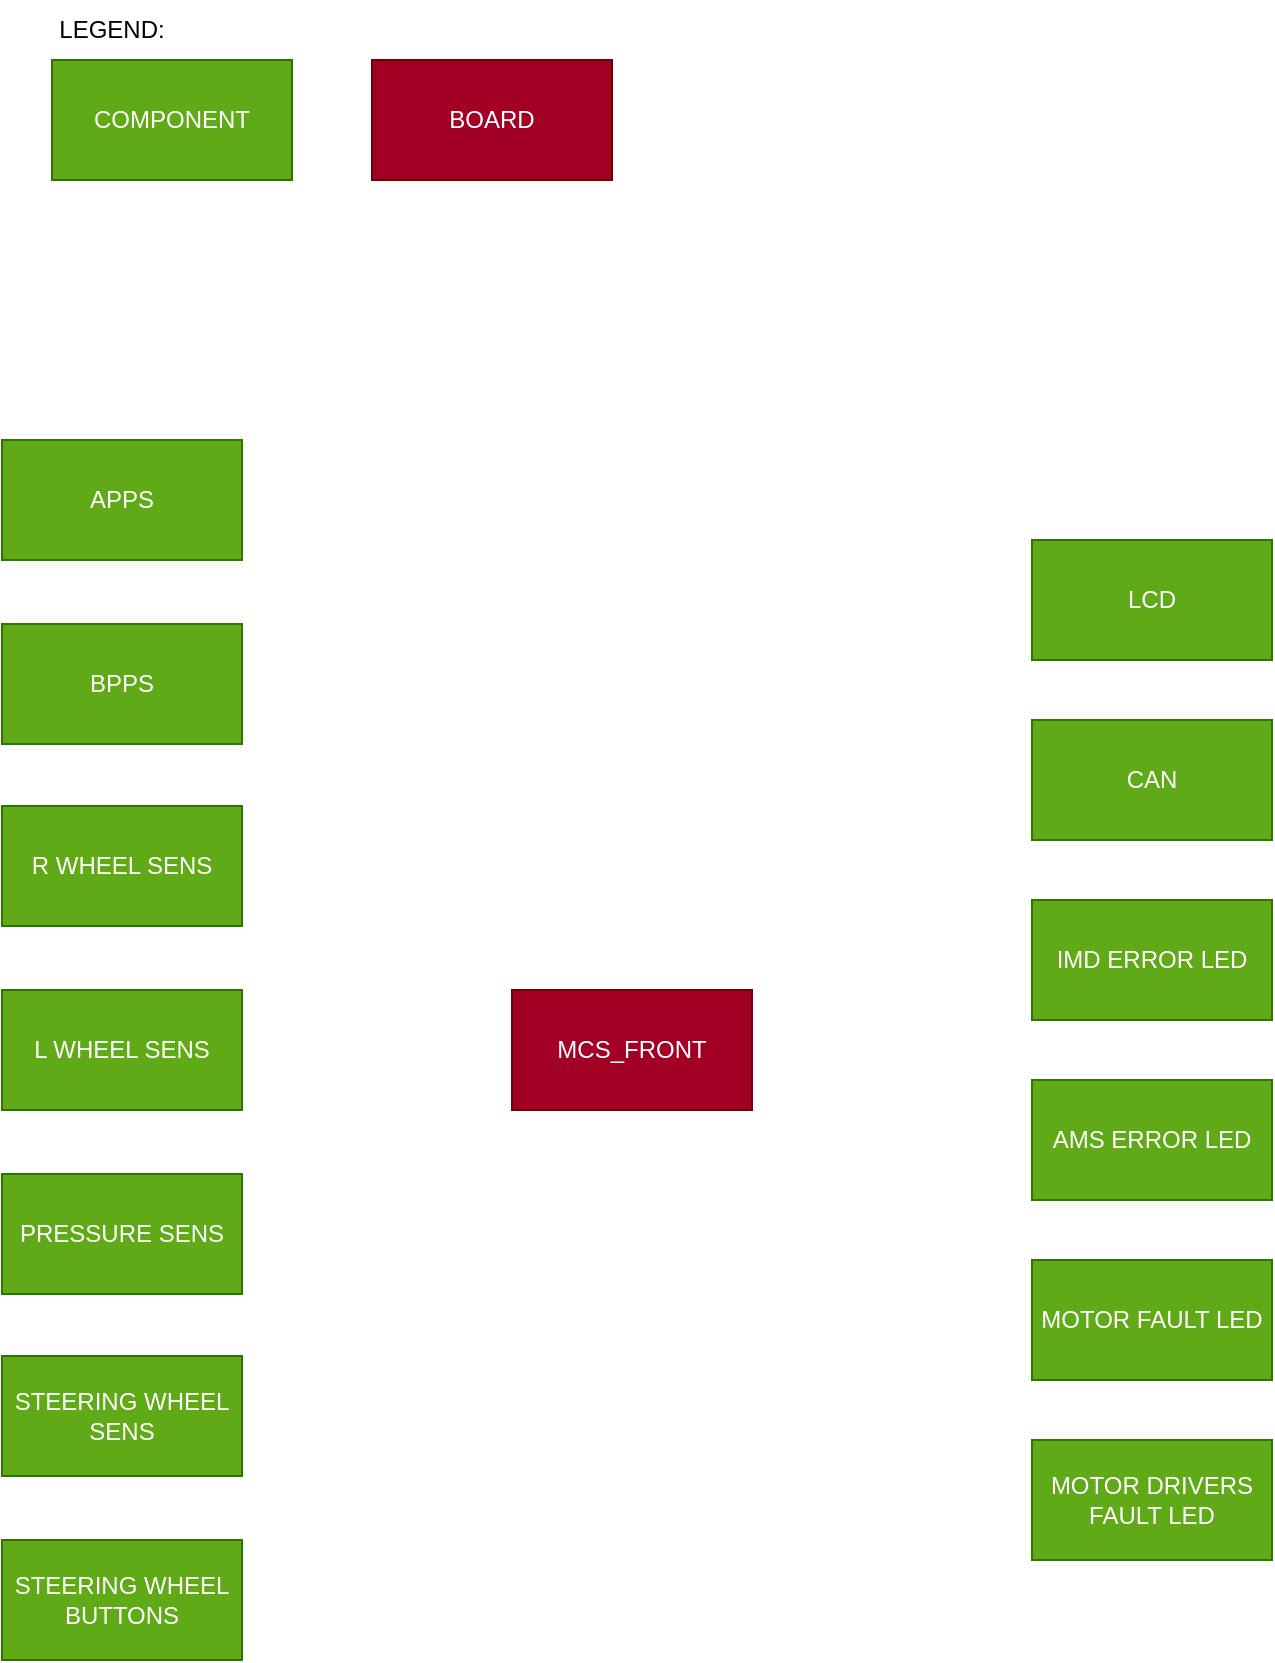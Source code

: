 <mxfile pages="10">
    <diagram name="high-level system diagram" id="dVvl1gXdxkVdF5xAEFSk">
        <mxGraphModel dx="292" dy="779" grid="1" gridSize="10" guides="1" tooltips="1" connect="1" arrows="1" fold="1" page="1" pageScale="1" pageWidth="850" pageHeight="1100" math="0" shadow="0">
            <root>
                <mxCell id="0"/>
                <mxCell id="1" parent="0"/>
                <mxCell id="HFsxTyvF5Rc8neOUEqnN-1" value="LCD" style="whiteSpace=wrap;html=1;fillColor=#60a917;fontColor=#ffffff;strokeColor=#2D7600;" parent="1" vertex="1">
                    <mxGeometry x="530" y="280" width="120" height="60" as="geometry"/>
                </mxCell>
                <mxCell id="HFsxTyvF5Rc8neOUEqnN-2" value="APPS" style="whiteSpace=wrap;html=1;fillColor=#60a917;fontColor=#ffffff;strokeColor=#2D7600;" parent="1" vertex="1">
                    <mxGeometry x="15" y="230" width="120" height="60" as="geometry"/>
                </mxCell>
                <mxCell id="HFsxTyvF5Rc8neOUEqnN-3" value="BPPS" style="whiteSpace=wrap;html=1;fillColor=#60a917;fontColor=#ffffff;strokeColor=#2D7600;" parent="1" vertex="1">
                    <mxGeometry x="15" y="322" width="120" height="60" as="geometry"/>
                </mxCell>
                <mxCell id="HFsxTyvF5Rc8neOUEqnN-4" value="R WHEEL SENS" style="whiteSpace=wrap;html=1;fillColor=#60a917;fontColor=#ffffff;strokeColor=#2D7600;" parent="1" vertex="1">
                    <mxGeometry x="15" y="413" width="120" height="60" as="geometry"/>
                </mxCell>
                <mxCell id="HFsxTyvF5Rc8neOUEqnN-5" value="L WHEEL SENS" style="whiteSpace=wrap;html=1;fillColor=#60a917;fontColor=#ffffff;strokeColor=#2D7600;" parent="1" vertex="1">
                    <mxGeometry x="15" y="505" width="120" height="60" as="geometry"/>
                </mxCell>
                <mxCell id="HFsxTyvF5Rc8neOUEqnN-7" value="PRESSURE SENS" style="whiteSpace=wrap;html=1;fillColor=#60a917;fontColor=#ffffff;strokeColor=#2D7600;" parent="1" vertex="1">
                    <mxGeometry x="15" y="597" width="120" height="60" as="geometry"/>
                </mxCell>
                <mxCell id="HFsxTyvF5Rc8neOUEqnN-9" value="IMD ERROR LED" style="whiteSpace=wrap;html=1;fillColor=#60a917;fontColor=#ffffff;strokeColor=#2D7600;" parent="1" vertex="1">
                    <mxGeometry x="530" y="460" width="120" height="60" as="geometry"/>
                </mxCell>
                <mxCell id="HFsxTyvF5Rc8neOUEqnN-11" value="STEERING WHEEL SENS" style="whiteSpace=wrap;html=1;fillColor=#60a917;fontColor=#ffffff;strokeColor=#2D7600;" parent="1" vertex="1">
                    <mxGeometry x="15" y="688" width="120" height="60" as="geometry"/>
                </mxCell>
                <mxCell id="HFsxTyvF5Rc8neOUEqnN-12" value="STEERING WHEEL BUTTONS" style="whiteSpace=wrap;html=1;fillColor=#60a917;fontColor=#ffffff;strokeColor=#2D7600;" parent="1" vertex="1">
                    <mxGeometry x="15" y="780" width="120" height="60" as="geometry"/>
                </mxCell>
                <mxCell id="HFsxTyvF5Rc8neOUEqnN-13" value="CAN" style="whiteSpace=wrap;html=1;fillColor=#60a917;fontColor=#ffffff;strokeColor=#2D7600;" parent="1" vertex="1">
                    <mxGeometry x="530" y="370" width="120" height="60" as="geometry"/>
                </mxCell>
                <mxCell id="HFsxTyvF5Rc8neOUEqnN-14" value="AMS ERROR LED" style="whiteSpace=wrap;html=1;fillColor=#60a917;fontColor=#ffffff;strokeColor=#2D7600;" parent="1" vertex="1">
                    <mxGeometry x="530" y="550" width="120" height="60" as="geometry"/>
                </mxCell>
                <mxCell id="HFsxTyvF5Rc8neOUEqnN-15" value="MOTOR FAULT LED" style="whiteSpace=wrap;html=1;fillColor=#60a917;fontColor=#ffffff;strokeColor=#2D7600;" parent="1" vertex="1">
                    <mxGeometry x="530" y="640" width="120" height="60" as="geometry"/>
                </mxCell>
                <mxCell id="HFsxTyvF5Rc8neOUEqnN-16" value="MOTOR DRIVERS FAULT LED" style="whiteSpace=wrap;html=1;fillColor=#60a917;fontColor=#ffffff;strokeColor=#2D7600;" parent="1" vertex="1">
                    <mxGeometry x="530" y="730" width="120" height="60" as="geometry"/>
                </mxCell>
                <mxCell id="HFsxTyvF5Rc8neOUEqnN-18" value="COMPONENT" style="whiteSpace=wrap;html=1;fillColor=#60a917;fontColor=#ffffff;strokeColor=#2D7600;" parent="1" vertex="1">
                    <mxGeometry x="40" y="40" width="120" height="60" as="geometry"/>
                </mxCell>
                <mxCell id="HFsxTyvF5Rc8neOUEqnN-19" value="LEGEND:" style="text;html=1;align=center;verticalAlign=middle;whiteSpace=wrap;rounded=0;" parent="1" vertex="1">
                    <mxGeometry x="40" y="10" width="60" height="30" as="geometry"/>
                </mxCell>
                <mxCell id="HFsxTyvF5Rc8neOUEqnN-20" value="BOARD" style="rounded=0;whiteSpace=wrap;html=1;fillColor=#a20025;fontColor=#ffffff;strokeColor=#6F0000;" parent="1" vertex="1">
                    <mxGeometry x="200" y="40" width="120" height="60" as="geometry"/>
                </mxCell>
                <mxCell id="HFsxTyvF5Rc8neOUEqnN-21" value="MCS_FRONT" style="rounded=0;whiteSpace=wrap;html=1;fillColor=#a20025;fontColor=#ffffff;strokeColor=#6F0000;" parent="1" vertex="1">
                    <mxGeometry x="270" y="505" width="120" height="60" as="geometry"/>
                </mxCell>
            </root>
        </mxGraphModel>
    </diagram>
    <diagram id="dh9ClRe-joiFdc0B0Vzt" name="high-level data flow">
        <mxGraphModel dx="1052" dy="779" grid="1" gridSize="10" guides="1" tooltips="1" connect="1" arrows="1" fold="1" page="1" pageScale="1" pageWidth="850" pageHeight="1100" math="0" shadow="0">
            <root>
                <mxCell id="0"/>
                <mxCell id="1" parent="0"/>
                <mxCell id="Lr9g8BbWh3Dte70NeQHD-1" value="LCD" style="whiteSpace=wrap;html=1;fillColor=#60a917;fontColor=#ffffff;strokeColor=#2D7600;" parent="1" vertex="1">
                    <mxGeometry x="595" y="130" width="120" height="60" as="geometry"/>
                </mxCell>
                <mxCell id="Lr9g8BbWh3Dte70NeQHD-21" style="edgeStyle=orthogonalEdgeStyle;rounded=0;orthogonalLoop=1;jettySize=auto;html=1;entryX=0.25;entryY=0;entryDx=0;entryDy=0;fillColor=#a20025;strokeColor=#6F0000;" parent="1" source="Lr9g8BbWh3Dte70NeQHD-2" target="Lr9g8BbWh3Dte70NeQHD-14" edge="1">
                    <mxGeometry relative="1" as="geometry"/>
                </mxCell>
                <mxCell id="Lr9g8BbWh3Dte70NeQHD-22" value="accelerator pedal position" style="edgeLabel;html=1;align=center;verticalAlign=middle;resizable=0;points=[];" parent="Lr9g8BbWh3Dte70NeQHD-21" vertex="1" connectable="0">
                    <mxGeometry x="-0.644" relative="1" as="geometry">
                        <mxPoint as="offset"/>
                    </mxGeometry>
                </mxCell>
                <mxCell id="Lr9g8BbWh3Dte70NeQHD-2" value="APPS" style="whiteSpace=wrap;html=1;fillColor=#60a917;fontColor=#ffffff;strokeColor=#2D7600;" parent="1" vertex="1">
                    <mxGeometry x="80" y="80" width="120" height="60" as="geometry"/>
                </mxCell>
                <mxCell id="Lr9g8BbWh3Dte70NeQHD-20" style="edgeStyle=orthogonalEdgeStyle;rounded=0;orthogonalLoop=1;jettySize=auto;html=1;entryX=0;entryY=0;entryDx=0;entryDy=0;fillColor=#a20025;strokeColor=#6F0000;" parent="1" source="Lr9g8BbWh3Dte70NeQHD-3" target="Lr9g8BbWh3Dte70NeQHD-14" edge="1">
                    <mxGeometry relative="1" as="geometry"/>
                </mxCell>
                <mxCell id="Lr9g8BbWh3Dte70NeQHD-23" value="brake pedal position" style="edgeLabel;html=1;align=center;verticalAlign=middle;resizable=0;points=[];" parent="Lr9g8BbWh3Dte70NeQHD-20" vertex="1" connectable="0">
                    <mxGeometry x="-0.66" y="2" relative="1" as="geometry">
                        <mxPoint x="21" y="2" as="offset"/>
                    </mxGeometry>
                </mxCell>
                <mxCell id="Lr9g8BbWh3Dte70NeQHD-3" value="BPPS" style="whiteSpace=wrap;html=1;fillColor=#60a917;fontColor=#ffffff;strokeColor=#2D7600;" parent="1" vertex="1">
                    <mxGeometry x="80" y="172" width="120" height="60" as="geometry"/>
                </mxCell>
                <mxCell id="Lr9g8BbWh3Dte70NeQHD-15" style="edgeStyle=orthogonalEdgeStyle;rounded=0;orthogonalLoop=1;jettySize=auto;html=1;entryX=0;entryY=0.25;entryDx=0;entryDy=0;fillColor=#a20025;strokeColor=#6F0000;" parent="1" source="Lr9g8BbWh3Dte70NeQHD-4" target="Lr9g8BbWh3Dte70NeQHD-14" edge="1">
                    <mxGeometry relative="1" as="geometry">
                        <Array as="points">
                            <mxPoint x="310" y="293"/>
                            <mxPoint x="310" y="370"/>
                        </Array>
                    </mxGeometry>
                </mxCell>
                <mxCell id="Lr9g8BbWh3Dte70NeQHD-24" value="r wheel speed" style="edgeLabel;html=1;align=center;verticalAlign=middle;resizable=0;points=[];" parent="Lr9g8BbWh3Dte70NeQHD-15" vertex="1" connectable="0">
                    <mxGeometry x="-0.501" y="1" relative="1" as="geometry">
                        <mxPoint as="offset"/>
                    </mxGeometry>
                </mxCell>
                <mxCell id="Lr9g8BbWh3Dte70NeQHD-4" value="R WHEEL SENS" style="whiteSpace=wrap;html=1;fillColor=#60a917;fontColor=#ffffff;strokeColor=#2D7600;" parent="1" vertex="1">
                    <mxGeometry x="80" y="263" width="120" height="60" as="geometry"/>
                </mxCell>
                <mxCell id="Lr9g8BbWh3Dte70NeQHD-16" style="edgeStyle=orthogonalEdgeStyle;rounded=0;orthogonalLoop=1;jettySize=auto;html=1;entryX=0;entryY=0.5;entryDx=0;entryDy=0;fillColor=#a20025;strokeColor=#6F0000;" parent="1" source="Lr9g8BbWh3Dte70NeQHD-5" target="Lr9g8BbWh3Dte70NeQHD-14" edge="1">
                    <mxGeometry relative="1" as="geometry"/>
                </mxCell>
                <mxCell id="Lr9g8BbWh3Dte70NeQHD-25" value="l wheel speed" style="edgeLabel;html=1;align=center;verticalAlign=middle;resizable=0;points=[];" parent="Lr9g8BbWh3Dte70NeQHD-16" vertex="1" connectable="0">
                    <mxGeometry x="-0.393" y="1" relative="1" as="geometry">
                        <mxPoint x="9" y="1" as="offset"/>
                    </mxGeometry>
                </mxCell>
                <mxCell id="Lr9g8BbWh3Dte70NeQHD-5" value="L WHEEL SENS" style="whiteSpace=wrap;html=1;fillColor=#60a917;fontColor=#ffffff;strokeColor=#2D7600;" parent="1" vertex="1">
                    <mxGeometry x="80" y="355" width="120" height="60" as="geometry"/>
                </mxCell>
                <mxCell id="Lr9g8BbWh3Dte70NeQHD-17" style="edgeStyle=orthogonalEdgeStyle;rounded=0;orthogonalLoop=1;jettySize=auto;html=1;entryX=0;entryY=0.75;entryDx=0;entryDy=0;fillColor=#a20025;strokeColor=#6F0000;" parent="1" source="Lr9g8BbWh3Dte70NeQHD-6" target="Lr9g8BbWh3Dte70NeQHD-14" edge="1">
                    <mxGeometry relative="1" as="geometry">
                        <Array as="points">
                            <mxPoint x="310" y="477"/>
                            <mxPoint x="310" y="400"/>
                        </Array>
                    </mxGeometry>
                </mxCell>
                <mxCell id="Lr9g8BbWh3Dte70NeQHD-26" value="brake system pressure" style="edgeLabel;html=1;align=center;verticalAlign=middle;resizable=0;points=[];" parent="Lr9g8BbWh3Dte70NeQHD-17" vertex="1" connectable="0">
                    <mxGeometry x="-0.519" relative="1" as="geometry">
                        <mxPoint x="9" as="offset"/>
                    </mxGeometry>
                </mxCell>
                <mxCell id="Lr9g8BbWh3Dte70NeQHD-6" value="PRESSURE SENS" style="whiteSpace=wrap;html=1;fillColor=#60a917;fontColor=#ffffff;strokeColor=#2D7600;" parent="1" vertex="1">
                    <mxGeometry x="80" y="447" width="120" height="60" as="geometry"/>
                </mxCell>
                <mxCell id="Lr9g8BbWh3Dte70NeQHD-7" value="IMD ERROR LED" style="whiteSpace=wrap;html=1;fillColor=#60a917;fontColor=#ffffff;strokeColor=#2D7600;" parent="1" vertex="1">
                    <mxGeometry x="595" y="310" width="120" height="60" as="geometry"/>
                </mxCell>
                <mxCell id="Lr9g8BbWh3Dte70NeQHD-18" style="edgeStyle=orthogonalEdgeStyle;rounded=0;orthogonalLoop=1;jettySize=auto;html=1;entryX=0;entryY=1;entryDx=0;entryDy=0;fillColor=#a20025;strokeColor=#6F0000;" parent="1" source="Lr9g8BbWh3Dte70NeQHD-8" target="Lr9g8BbWh3Dte70NeQHD-14" edge="1">
                    <mxGeometry relative="1" as="geometry"/>
                </mxCell>
                <mxCell id="Lr9g8BbWh3Dte70NeQHD-27" value="steering wheel angle" style="edgeLabel;html=1;align=center;verticalAlign=middle;resizable=0;points=[];" parent="Lr9g8BbWh3Dte70NeQHD-18" vertex="1" connectable="0">
                    <mxGeometry x="-0.575" y="1" relative="1" as="geometry">
                        <mxPoint as="offset"/>
                    </mxGeometry>
                </mxCell>
                <mxCell id="Lr9g8BbWh3Dte70NeQHD-8" value="STEERING WHEEL SENS" style="whiteSpace=wrap;html=1;fillColor=#60a917;fontColor=#ffffff;strokeColor=#2D7600;" parent="1" vertex="1">
                    <mxGeometry x="80" y="538" width="120" height="60" as="geometry"/>
                </mxCell>
                <mxCell id="Lr9g8BbWh3Dte70NeQHD-19" style="edgeStyle=orthogonalEdgeStyle;rounded=0;orthogonalLoop=1;jettySize=auto;html=1;entryX=0.25;entryY=1;entryDx=0;entryDy=0;fillColor=#a20025;strokeColor=#6F0000;" parent="1" source="Lr9g8BbWh3Dte70NeQHD-9" target="Lr9g8BbWh3Dte70NeQHD-14" edge="1">
                    <mxGeometry relative="1" as="geometry"/>
                </mxCell>
                <mxCell id="Lr9g8BbWh3Dte70NeQHD-28" value="8 steering wheel buttons" style="edgeLabel;html=1;align=center;verticalAlign=middle;resizable=0;points=[];" parent="Lr9g8BbWh3Dte70NeQHD-19" vertex="1" connectable="0">
                    <mxGeometry x="-0.698" relative="1" as="geometry">
                        <mxPoint x="18" as="offset"/>
                    </mxGeometry>
                </mxCell>
                <mxCell id="Lr9g8BbWh3Dte70NeQHD-9" value="STEERING WHEEL BUTTONS" style="whiteSpace=wrap;html=1;fillColor=#60a917;fontColor=#ffffff;strokeColor=#2D7600;" parent="1" vertex="1">
                    <mxGeometry x="80" y="630" width="120" height="60" as="geometry"/>
                </mxCell>
                <mxCell id="Lr9g8BbWh3Dte70NeQHD-10" value="CAN" style="whiteSpace=wrap;html=1;fillColor=#60a917;fontColor=#ffffff;strokeColor=#2D7600;" parent="1" vertex="1">
                    <mxGeometry x="595" y="220" width="120" height="60" as="geometry"/>
                </mxCell>
                <mxCell id="Lr9g8BbWh3Dte70NeQHD-11" value="AMS ERROR LED" style="whiteSpace=wrap;html=1;fillColor=#60a917;fontColor=#ffffff;strokeColor=#2D7600;" parent="1" vertex="1">
                    <mxGeometry x="595" y="400" width="120" height="60" as="geometry"/>
                </mxCell>
                <mxCell id="Lr9g8BbWh3Dte70NeQHD-12" value="MOTOR FAULT LED" style="whiteSpace=wrap;html=1;fillColor=#60a917;fontColor=#ffffff;strokeColor=#2D7600;" parent="1" vertex="1">
                    <mxGeometry x="595" y="490" width="120" height="60" as="geometry"/>
                </mxCell>
                <mxCell id="Lr9g8BbWh3Dte70NeQHD-13" value="MOTOR DRIVERS FAULT LED" style="whiteSpace=wrap;html=1;fillColor=#60a917;fontColor=#ffffff;strokeColor=#2D7600;" parent="1" vertex="1">
                    <mxGeometry x="595" y="580" width="120" height="60" as="geometry"/>
                </mxCell>
                <mxCell id="Lr9g8BbWh3Dte70NeQHD-29" style="edgeStyle=orthogonalEdgeStyle;rounded=0;orthogonalLoop=1;jettySize=auto;html=1;entryX=0;entryY=0.5;entryDx=0;entryDy=0;exitX=0.5;exitY=0;exitDx=0;exitDy=0;fillColor=#6a00ff;strokeColor=#3700CC;" parent="1" source="Lr9g8BbWh3Dte70NeQHD-14" target="Lr9g8BbWh3Dte70NeQHD-1" edge="1">
                    <mxGeometry relative="1" as="geometry"/>
                </mxCell>
                <mxCell id="Lr9g8BbWh3Dte70NeQHD-30" value="print to LCD" style="edgeLabel;html=1;align=center;verticalAlign=middle;resizable=0;points=[];" parent="Lr9g8BbWh3Dte70NeQHD-29" vertex="1" connectable="0">
                    <mxGeometry x="0.483" y="-1" relative="1" as="geometry">
                        <mxPoint as="offset"/>
                    </mxGeometry>
                </mxCell>
                <mxCell id="Lr9g8BbWh3Dte70NeQHD-31" style="edgeStyle=orthogonalEdgeStyle;rounded=0;orthogonalLoop=1;jettySize=auto;html=1;entryX=0;entryY=0.5;entryDx=0;entryDy=0;exitX=0.75;exitY=0;exitDx=0;exitDy=0;startArrow=classic;startFill=1;" parent="1" source="Lr9g8BbWh3Dte70NeQHD-14" target="Lr9g8BbWh3Dte70NeQHD-10" edge="1">
                    <mxGeometry relative="1" as="geometry">
                        <mxPoint x="470" y="380" as="sourcePoint"/>
                    </mxGeometry>
                </mxCell>
                <mxCell id="Lr9g8BbWh3Dte70NeQHD-32" value="RX/TX" style="edgeLabel;html=1;align=center;verticalAlign=middle;resizable=0;points=[];" parent="Lr9g8BbWh3Dte70NeQHD-31" vertex="1" connectable="0">
                    <mxGeometry x="0.188" y="2" relative="1" as="geometry">
                        <mxPoint x="17" y="2" as="offset"/>
                    </mxGeometry>
                </mxCell>
                <mxCell id="Lr9g8BbWh3Dte70NeQHD-33" style="edgeStyle=orthogonalEdgeStyle;rounded=0;orthogonalLoop=1;jettySize=auto;html=1;entryX=0;entryY=0.5;entryDx=0;entryDy=0;exitX=1;exitY=0.25;exitDx=0;exitDy=0;fillColor=#6a00ff;strokeColor=#3700CC;" parent="1" source="Lr9g8BbWh3Dte70NeQHD-14" target="Lr9g8BbWh3Dte70NeQHD-7" edge="1">
                    <mxGeometry relative="1" as="geometry">
                        <Array as="points">
                            <mxPoint x="480" y="370"/>
                            <mxPoint x="480" y="340"/>
                        </Array>
                    </mxGeometry>
                </mxCell>
                <mxCell id="Lr9g8BbWh3Dte70NeQHD-37" value="IMD status" style="edgeLabel;html=1;align=center;verticalAlign=middle;resizable=0;points=[];" parent="Lr9g8BbWh3Dte70NeQHD-33" vertex="1" connectable="0">
                    <mxGeometry x="0.304" y="-1" relative="1" as="geometry">
                        <mxPoint as="offset"/>
                    </mxGeometry>
                </mxCell>
                <mxCell id="Lr9g8BbWh3Dte70NeQHD-34" style="edgeStyle=orthogonalEdgeStyle;rounded=0;orthogonalLoop=1;jettySize=auto;html=1;entryX=0;entryY=0.5;entryDx=0;entryDy=0;fillColor=#6a00ff;strokeColor=#3700CC;" parent="1" source="Lr9g8BbWh3Dte70NeQHD-14" target="Lr9g8BbWh3Dte70NeQHD-11" edge="1">
                    <mxGeometry relative="1" as="geometry">
                        <Array as="points">
                            <mxPoint x="500" y="385"/>
                            <mxPoint x="500" y="430"/>
                        </Array>
                    </mxGeometry>
                </mxCell>
                <mxCell id="Lr9g8BbWh3Dte70NeQHD-38" value="AMS status" style="edgeLabel;html=1;align=center;verticalAlign=middle;resizable=0;points=[];" parent="Lr9g8BbWh3Dte70NeQHD-34" vertex="1" connectable="0">
                    <mxGeometry x="0.354" y="2" relative="1" as="geometry">
                        <mxPoint as="offset"/>
                    </mxGeometry>
                </mxCell>
                <mxCell id="Lr9g8BbWh3Dte70NeQHD-35" style="edgeStyle=orthogonalEdgeStyle;rounded=0;orthogonalLoop=1;jettySize=auto;html=1;entryX=0;entryY=0.5;entryDx=0;entryDy=0;fillColor=#6a00ff;strokeColor=#3700CC;" parent="1" source="Lr9g8BbWh3Dte70NeQHD-14" target="Lr9g8BbWh3Dte70NeQHD-12" edge="1">
                    <mxGeometry relative="1" as="geometry">
                        <Array as="points">
                            <mxPoint x="480" y="400"/>
                            <mxPoint x="480" y="520"/>
                        </Array>
                    </mxGeometry>
                </mxCell>
                <mxCell id="Lr9g8BbWh3Dte70NeQHD-39" value="Motor status" style="edgeLabel;html=1;align=center;verticalAlign=middle;resizable=0;points=[];" parent="Lr9g8BbWh3Dte70NeQHD-35" vertex="1" connectable="0">
                    <mxGeometry x="0.488" y="2" relative="1" as="geometry">
                        <mxPoint as="offset"/>
                    </mxGeometry>
                </mxCell>
                <mxCell id="Lr9g8BbWh3Dte70NeQHD-36" style="edgeStyle=orthogonalEdgeStyle;rounded=0;orthogonalLoop=1;jettySize=auto;html=1;entryX=0;entryY=0.5;entryDx=0;entryDy=0;fillColor=#6a00ff;strokeColor=#3700CC;" parent="1" source="Lr9g8BbWh3Dte70NeQHD-14" target="Lr9g8BbWh3Dte70NeQHD-13" edge="1">
                    <mxGeometry relative="1" as="geometry">
                        <Array as="points">
                            <mxPoint x="430" y="610"/>
                        </Array>
                    </mxGeometry>
                </mxCell>
                <mxCell id="Lr9g8BbWh3Dte70NeQHD-40" value="Motor Drivers status" style="edgeLabel;html=1;align=center;verticalAlign=middle;resizable=0;points=[];" parent="Lr9g8BbWh3Dte70NeQHD-36" vertex="1" connectable="0">
                    <mxGeometry x="0.494" relative="1" as="geometry">
                        <mxPoint as="offset"/>
                    </mxGeometry>
                </mxCell>
                <mxCell id="Lr9g8BbWh3Dte70NeQHD-14" value="MCS_FRONT" style="rounded=0;whiteSpace=wrap;html=1;fillColor=#a20025;fontColor=#ffffff;strokeColor=#6F0000;" parent="1" vertex="1">
                    <mxGeometry x="335" y="355" width="120" height="60" as="geometry"/>
                </mxCell>
                <mxCell id="4SmpOYkw36QdtTU37vTX-1" value="LEGEND:" style="text;html=1;align=center;verticalAlign=middle;whiteSpace=wrap;rounded=0;" parent="1" vertex="1">
                    <mxGeometry x="80" y="10" width="60" height="30" as="geometry"/>
                </mxCell>
                <mxCell id="4SmpOYkw36QdtTU37vTX-4" value="" style="endArrow=classic;html=1;rounded=0;fillColor=#a20025;strokeColor=#6F0000;" parent="1" edge="1">
                    <mxGeometry width="50" height="50" relative="1" as="geometry">
                        <mxPoint x="170" y="24.58" as="sourcePoint"/>
                        <mxPoint x="250" y="25" as="targetPoint"/>
                    </mxGeometry>
                </mxCell>
                <mxCell id="4SmpOYkw36QdtTU37vTX-6" value="inputs" style="edgeLabel;html=1;align=center;verticalAlign=middle;resizable=0;points=[];" parent="4SmpOYkw36QdtTU37vTX-4" vertex="1" connectable="0">
                    <mxGeometry x="-0.153" relative="1" as="geometry">
                        <mxPoint as="offset"/>
                    </mxGeometry>
                </mxCell>
                <mxCell id="4SmpOYkw36QdtTU37vTX-5" value="" style="endArrow=classic;html=1;rounded=0;fillColor=#6a00ff;strokeColor=#3700CC;" parent="1" edge="1">
                    <mxGeometry width="50" height="50" relative="1" as="geometry">
                        <mxPoint x="285" y="24.58" as="sourcePoint"/>
                        <mxPoint x="360" y="25" as="targetPoint"/>
                    </mxGeometry>
                </mxCell>
                <mxCell id="4SmpOYkw36QdtTU37vTX-7" value="outputs" style="edgeLabel;html=1;align=center;verticalAlign=middle;resizable=0;points=[];" parent="4SmpOYkw36QdtTU37vTX-5" vertex="1" connectable="0">
                    <mxGeometry x="-0.066" relative="1" as="geometry">
                        <mxPoint as="offset"/>
                    </mxGeometry>
                </mxCell>
            </root>
        </mxGraphModel>
    </diagram>
    <diagram id="q760P0d39Vv1AnhR5le1" name="first tier tasks">
        <mxGraphModel dx="1070" dy="779" grid="1" gridSize="10" guides="1" tooltips="1" connect="1" arrows="1" fold="1" page="1" pageScale="1" pageWidth="850" pageHeight="1100" math="0" shadow="0">
            <root>
                <mxCell id="0"/>
                <mxCell id="1" parent="0"/>
                <mxCell id="7Qho7btRRezKaSWkNqBj-1" value="LCD" style="whiteSpace=wrap;html=1;fillColor=#60a917;fontColor=#ffffff;strokeColor=#2D7600;" parent="1" vertex="1">
                    <mxGeometry x="1130" y="360" width="120" height="60" as="geometry"/>
                </mxCell>
                <mxCell id="7Qho7btRRezKaSWkNqBj-47" style="rounded=0;orthogonalLoop=1;jettySize=auto;html=1;entryX=0.5;entryY=0;entryDx=0;entryDy=0;fillColor=#a20025;strokeColor=#6F0000;" parent="1" source="7Qho7btRRezKaSWkNqBj-4" target="7Qho7btRRezKaSWkNqBj-40" edge="1">
                    <mxGeometry relative="1" as="geometry"/>
                </mxCell>
                <mxCell id="7Qho7btRRezKaSWkNqBj-4" value="APPS" style="whiteSpace=wrap;html=1;fillColor=#60a917;fontColor=#ffffff;strokeColor=#2D7600;" parent="1" vertex="1">
                    <mxGeometry x="280" y="310" width="120" height="60" as="geometry"/>
                </mxCell>
                <mxCell id="7Qho7btRRezKaSWkNqBj-48" style="rounded=0;orthogonalLoop=1;jettySize=auto;html=1;entryX=0.25;entryY=0;entryDx=0;entryDy=0;fillColor=#a20025;strokeColor=#6F0000;" parent="1" source="7Qho7btRRezKaSWkNqBj-7" target="7Qho7btRRezKaSWkNqBj-40" edge="1">
                    <mxGeometry relative="1" as="geometry"/>
                </mxCell>
                <mxCell id="7Qho7btRRezKaSWkNqBj-7" value="BPPS" style="whiteSpace=wrap;html=1;fillColor=#60a917;fontColor=#ffffff;strokeColor=#2D7600;" parent="1" vertex="1">
                    <mxGeometry x="280" y="402" width="120" height="60" as="geometry"/>
                </mxCell>
                <mxCell id="7Qho7btRRezKaSWkNqBj-50" style="rounded=0;orthogonalLoop=1;jettySize=auto;html=1;entryX=0;entryY=0.25;entryDx=0;entryDy=0;fillColor=#a20025;strokeColor=#6F0000;" parent="1" source="7Qho7btRRezKaSWkNqBj-10" target="7Qho7btRRezKaSWkNqBj-40" edge="1">
                    <mxGeometry relative="1" as="geometry"/>
                </mxCell>
                <mxCell id="7Qho7btRRezKaSWkNqBj-10" value="R WHEEL SENS" style="whiteSpace=wrap;html=1;fillColor=#60a917;fontColor=#ffffff;strokeColor=#2D7600;" parent="1" vertex="1">
                    <mxGeometry x="280" y="493" width="120" height="60" as="geometry"/>
                </mxCell>
                <mxCell id="7Qho7btRRezKaSWkNqBj-49" style="rounded=0;orthogonalLoop=1;jettySize=auto;html=1;entryX=0;entryY=0.5;entryDx=0;entryDy=0;fillColor=#a20025;strokeColor=#6F0000;" parent="1" source="7Qho7btRRezKaSWkNqBj-13" target="7Qho7btRRezKaSWkNqBj-40" edge="1">
                    <mxGeometry relative="1" as="geometry"/>
                </mxCell>
                <mxCell id="7Qho7btRRezKaSWkNqBj-13" value="L WHEEL SENS" style="whiteSpace=wrap;html=1;fillColor=#60a917;fontColor=#ffffff;strokeColor=#2D7600;" parent="1" vertex="1">
                    <mxGeometry x="280" y="585" width="120" height="60" as="geometry"/>
                </mxCell>
                <mxCell id="7Qho7btRRezKaSWkNqBj-51" style="rounded=0;orthogonalLoop=1;jettySize=auto;html=1;entryX=0;entryY=0.75;entryDx=0;entryDy=0;fillColor=#a20025;strokeColor=#6F0000;" parent="1" source="7Qho7btRRezKaSWkNqBj-16" target="7Qho7btRRezKaSWkNqBj-40" edge="1">
                    <mxGeometry relative="1" as="geometry"/>
                </mxCell>
                <mxCell id="7Qho7btRRezKaSWkNqBj-16" value="PRESSURE SENS" style="whiteSpace=wrap;html=1;fillColor=#60a917;fontColor=#ffffff;strokeColor=#2D7600;" parent="1" vertex="1">
                    <mxGeometry x="280" y="677" width="120" height="60" as="geometry"/>
                </mxCell>
                <mxCell id="7Qho7btRRezKaSWkNqBj-17" value="IMD ERROR LED" style="whiteSpace=wrap;html=1;fillColor=#60a917;fontColor=#ffffff;strokeColor=#2D7600;" parent="1" vertex="1">
                    <mxGeometry x="1130" y="540" width="120" height="60" as="geometry"/>
                </mxCell>
                <mxCell id="7Qho7btRRezKaSWkNqBj-52" style="rounded=0;orthogonalLoop=1;jettySize=auto;html=1;entryX=0.25;entryY=1;entryDx=0;entryDy=0;fillColor=#a20025;strokeColor=#6F0000;" parent="1" source="7Qho7btRRezKaSWkNqBj-20" target="7Qho7btRRezKaSWkNqBj-40" edge="1">
                    <mxGeometry relative="1" as="geometry"/>
                </mxCell>
                <mxCell id="7Qho7btRRezKaSWkNqBj-20" value="STEERING WHEEL SENS" style="whiteSpace=wrap;html=1;fillColor=#60a917;fontColor=#ffffff;strokeColor=#2D7600;" parent="1" vertex="1">
                    <mxGeometry x="280" y="768" width="120" height="60" as="geometry"/>
                </mxCell>
                <mxCell id="7Qho7btRRezKaSWkNqBj-53" style="rounded=0;orthogonalLoop=1;jettySize=auto;html=1;entryX=0.5;entryY=1;entryDx=0;entryDy=0;fillColor=#a20025;strokeColor=#6F0000;" parent="1" source="7Qho7btRRezKaSWkNqBj-23" target="7Qho7btRRezKaSWkNqBj-40" edge="1">
                    <mxGeometry relative="1" as="geometry"/>
                </mxCell>
                <mxCell id="7Qho7btRRezKaSWkNqBj-23" value="STEERING WHEEL BUTTONS" style="whiteSpace=wrap;html=1;fillColor=#60a917;fontColor=#ffffff;strokeColor=#2D7600;" parent="1" vertex="1">
                    <mxGeometry x="280" y="860" width="120" height="60" as="geometry"/>
                </mxCell>
                <mxCell id="7Qho7btRRezKaSWkNqBj-24" value="CAN" style="whiteSpace=wrap;html=1;fillColor=#60a917;fontColor=#ffffff;strokeColor=#2D7600;" parent="1" vertex="1">
                    <mxGeometry x="1130" y="450" width="120" height="60" as="geometry"/>
                </mxCell>
                <mxCell id="7Qho7btRRezKaSWkNqBj-25" value="AMS ERROR LED" style="whiteSpace=wrap;html=1;fillColor=#60a917;fontColor=#ffffff;strokeColor=#2D7600;" parent="1" vertex="1">
                    <mxGeometry x="1130" y="630" width="120" height="60" as="geometry"/>
                </mxCell>
                <mxCell id="7Qho7btRRezKaSWkNqBj-26" value="MOTOR FAULT LED" style="whiteSpace=wrap;html=1;fillColor=#60a917;fontColor=#ffffff;strokeColor=#2D7600;" parent="1" vertex="1">
                    <mxGeometry x="1130" y="720" width="120" height="60" as="geometry"/>
                </mxCell>
                <mxCell id="7Qho7btRRezKaSWkNqBj-27" value="MOTOR DRIVERS FAULT LED" style="whiteSpace=wrap;html=1;fillColor=#60a917;fontColor=#ffffff;strokeColor=#2D7600;" parent="1" vertex="1">
                    <mxGeometry x="1130" y="810" width="120" height="60" as="geometry"/>
                </mxCell>
                <mxCell id="7Qho7btRRezKaSWkNqBj-68" style="rounded=0;orthogonalLoop=1;jettySize=auto;html=1;entryX=0;entryY=0.5;entryDx=0;entryDy=0;" parent="1" source="7Qho7btRRezKaSWkNqBj-40" target="7Qho7btRRezKaSWkNqBj-54" edge="1">
                    <mxGeometry relative="1" as="geometry"/>
                </mxCell>
                <mxCell id="7Qho7btRRezKaSWkNqBj-69" style="rounded=0;orthogonalLoop=1;jettySize=auto;html=1;entryX=0;entryY=0.5;entryDx=0;entryDy=0;" parent="1" source="7Qho7btRRezKaSWkNqBj-40" target="7Qho7btRRezKaSWkNqBj-60" edge="1">
                    <mxGeometry relative="1" as="geometry"/>
                </mxCell>
                <mxCell id="7Qho7btRRezKaSWkNqBj-40" value="PROCESS INPUTS" style="rounded=0;whiteSpace=wrap;html=1;fillColor=#a20025;fontColor=#ffffff;strokeColor=#6F0000;" parent="1" vertex="1">
                    <mxGeometry x="535" y="585" width="120" height="60" as="geometry"/>
                </mxCell>
                <mxCell id="7Qho7btRRezKaSWkNqBj-55" style="edgeStyle=orthogonalEdgeStyle;rounded=0;orthogonalLoop=1;jettySize=auto;html=1;entryX=0;entryY=0.5;entryDx=0;entryDy=0;fillColor=#6a00ff;strokeColor=#3700CC;" parent="1" source="7Qho7btRRezKaSWkNqBj-54" target="7Qho7btRRezKaSWkNqBj-1" edge="1">
                    <mxGeometry relative="1" as="geometry"/>
                </mxCell>
                <mxCell id="7Qho7btRRezKaSWkNqBj-58" value="print LCD" style="edgeLabel;html=1;align=center;verticalAlign=middle;resizable=0;points=[];" parent="7Qho7btRRezKaSWkNqBj-55" vertex="1" connectable="0">
                    <mxGeometry x="-0.19" relative="1" as="geometry">
                        <mxPoint as="offset"/>
                    </mxGeometry>
                </mxCell>
                <mxCell id="7Qho7btRRezKaSWkNqBj-54" value="UI" style="rounded=0;whiteSpace=wrap;html=1;fillColor=#a20025;fontColor=#ffffff;strokeColor=#6F0000;" parent="1" vertex="1">
                    <mxGeometry x="870" y="360" width="120" height="60" as="geometry"/>
                </mxCell>
                <mxCell id="7Qho7btRRezKaSWkNqBj-56" value="Sensor values" style="text;html=1;align=center;verticalAlign=middle;resizable=0;points=[];autosize=1;strokeColor=none;fillColor=none;" parent="1" vertex="1">
                    <mxGeometry x="460" y="432" width="100" height="30" as="geometry"/>
                </mxCell>
                <mxCell id="7Qho7btRRezKaSWkNqBj-61" style="edgeStyle=orthogonalEdgeStyle;rounded=0;orthogonalLoop=1;jettySize=auto;html=1;entryX=0;entryY=0.5;entryDx=0;entryDy=0;startArrow=classic;startFill=1;" parent="1" source="7Qho7btRRezKaSWkNqBj-60" target="7Qho7btRRezKaSWkNqBj-24" edge="1">
                    <mxGeometry relative="1" as="geometry"/>
                </mxCell>
                <mxCell id="7Qho7btRRezKaSWkNqBj-62" value="RX/TX" style="edgeLabel;html=1;align=center;verticalAlign=middle;resizable=0;points=[];" parent="7Qho7btRRezKaSWkNqBj-61" vertex="1" connectable="0">
                    <mxGeometry x="-0.022" y="1" relative="1" as="geometry">
                        <mxPoint as="offset"/>
                    </mxGeometry>
                </mxCell>
                <mxCell id="7Qho7btRRezKaSWkNqBj-70" style="rounded=0;orthogonalLoop=1;jettySize=auto;html=1;entryX=0.25;entryY=0;entryDx=0;entryDy=0;" parent="1" source="7Qho7btRRezKaSWkNqBj-60" target="7Qho7btRRezKaSWkNqBj-63" edge="1">
                    <mxGeometry relative="1" as="geometry"/>
                </mxCell>
                <mxCell id="7Qho7btRRezKaSWkNqBj-71" value="" style="edgeStyle=orthogonalEdgeStyle;rounded=0;orthogonalLoop=1;jettySize=auto;html=1;" parent="1" source="7Qho7btRRezKaSWkNqBj-60" target="7Qho7btRRezKaSWkNqBj-54" edge="1">
                    <mxGeometry relative="1" as="geometry"/>
                </mxCell>
                <mxCell id="7Qho7btRRezKaSWkNqBj-60" value="NETWORK MANAGER" style="rounded=0;whiteSpace=wrap;html=1;fillColor=#a20025;fontColor=#ffffff;strokeColor=#6F0000;" parent="1" vertex="1">
                    <mxGeometry x="870" y="450" width="120" height="60" as="geometry"/>
                </mxCell>
                <mxCell id="7Qho7btRRezKaSWkNqBj-64" style="rounded=0;orthogonalLoop=1;jettySize=auto;html=1;entryX=0;entryY=0.5;entryDx=0;entryDy=0;fillColor=#6a00ff;strokeColor=#3700CC;" parent="1" source="7Qho7btRRezKaSWkNqBj-63" target="7Qho7btRRezKaSWkNqBj-17" edge="1">
                    <mxGeometry relative="1" as="geometry"/>
                </mxCell>
                <mxCell id="7Qho7btRRezKaSWkNqBj-65" style="rounded=0;orthogonalLoop=1;jettySize=auto;html=1;entryX=0;entryY=0.5;entryDx=0;entryDy=0;fillColor=#6a00ff;strokeColor=#3700CC;" parent="1" source="7Qho7btRRezKaSWkNqBj-63" target="7Qho7btRRezKaSWkNqBj-25" edge="1">
                    <mxGeometry relative="1" as="geometry"/>
                </mxCell>
                <mxCell id="7Qho7btRRezKaSWkNqBj-66" style="rounded=0;orthogonalLoop=1;jettySize=auto;html=1;entryX=0;entryY=0.5;entryDx=0;entryDy=0;fillColor=#6a00ff;strokeColor=#3700CC;" parent="1" source="7Qho7btRRezKaSWkNqBj-63" target="7Qho7btRRezKaSWkNqBj-26" edge="1">
                    <mxGeometry relative="1" as="geometry"/>
                </mxCell>
                <mxCell id="7Qho7btRRezKaSWkNqBj-67" style="rounded=0;orthogonalLoop=1;jettySize=auto;html=1;entryX=0;entryY=0.5;entryDx=0;entryDy=0;fillColor=#6a00ff;strokeColor=#3700CC;" parent="1" source="7Qho7btRRezKaSWkNqBj-63" target="7Qho7btRRezKaSWkNqBj-27" edge="1">
                    <mxGeometry relative="1" as="geometry"/>
                </mxCell>
                <mxCell id="7Qho7btRRezKaSWkNqBj-63" value="INDICATORS CONTROL" style="rounded=0;whiteSpace=wrap;html=1;fillColor=#a20025;fontColor=#ffffff;strokeColor=#6F0000;" parent="1" vertex="1">
                    <mxGeometry x="860" y="670" width="120" height="60" as="geometry"/>
                </mxCell>
                <mxCell id="7Qho7btRRezKaSWkNqBj-72" value="Display statuses" style="edgeLabel;html=1;align=center;verticalAlign=middle;resizable=0;points=[];" parent="1" vertex="1" connectable="0">
                    <mxGeometry x="980" y="620" as="geometry"/>
                </mxCell>
            </root>
        </mxGraphModel>
    </diagram>
    <diagram id="TkADNi7xWhdSriccxon6" name="application tasks">
        <mxGraphModel dx="292" dy="779" grid="1" gridSize="10" guides="1" tooltips="1" connect="1" arrows="1" fold="1" page="1" pageScale="1" pageWidth="850" pageHeight="1100" math="0" shadow="0">
            <root>
                <mxCell id="0"/>
                <mxCell id="1" parent="0"/>
                <mxCell id="rhE7tuGb1xKn1p0WXZyN-1" value="LCD" style="whiteSpace=wrap;html=1;fillColor=#60a917;fontColor=#ffffff;strokeColor=#2D7600;" parent="1" vertex="1">
                    <mxGeometry x="1050" y="420" width="120" height="60" as="geometry"/>
                </mxCell>
                <mxCell id="rhE7tuGb1xKn1p0WXZyN-2" style="rounded=0;orthogonalLoop=1;jettySize=auto;html=1;entryX=0.5;entryY=0;entryDx=0;entryDy=0;fillColor=#a20025;strokeColor=#6F0000;" parent="1" source="rhE7tuGb1xKn1p0WXZyN-3" target="rhE7tuGb1xKn1p0WXZyN-23" edge="1">
                    <mxGeometry relative="1" as="geometry"/>
                </mxCell>
                <mxCell id="rhE7tuGb1xKn1p0WXZyN-3" value="APPS" style="whiteSpace=wrap;html=1;fillColor=#60a917;fontColor=#ffffff;strokeColor=#2D7600;" parent="1" vertex="1">
                    <mxGeometry x="200" y="370" width="120" height="60" as="geometry"/>
                </mxCell>
                <mxCell id="rhE7tuGb1xKn1p0WXZyN-4" style="rounded=0;orthogonalLoop=1;jettySize=auto;html=1;entryX=0.25;entryY=0;entryDx=0;entryDy=0;fillColor=#a20025;strokeColor=#6F0000;" parent="1" source="rhE7tuGb1xKn1p0WXZyN-5" target="rhE7tuGb1xKn1p0WXZyN-23" edge="1">
                    <mxGeometry relative="1" as="geometry"/>
                </mxCell>
                <mxCell id="rhE7tuGb1xKn1p0WXZyN-5" value="BPPS" style="whiteSpace=wrap;html=1;fillColor=#60a917;fontColor=#ffffff;strokeColor=#2D7600;" parent="1" vertex="1">
                    <mxGeometry x="200" y="462" width="120" height="60" as="geometry"/>
                </mxCell>
                <mxCell id="rhE7tuGb1xKn1p0WXZyN-6" style="rounded=0;orthogonalLoop=1;jettySize=auto;html=1;entryX=0;entryY=0.25;entryDx=0;entryDy=0;fillColor=#a20025;strokeColor=#6F0000;" parent="1" source="rhE7tuGb1xKn1p0WXZyN-7" target="rhE7tuGb1xKn1p0WXZyN-23" edge="1">
                    <mxGeometry relative="1" as="geometry"/>
                </mxCell>
                <mxCell id="rhE7tuGb1xKn1p0WXZyN-7" value="R WHEEL SENS" style="whiteSpace=wrap;html=1;fillColor=#60a917;fontColor=#ffffff;strokeColor=#2D7600;" parent="1" vertex="1">
                    <mxGeometry x="200" y="553" width="120" height="60" as="geometry"/>
                </mxCell>
                <mxCell id="rhE7tuGb1xKn1p0WXZyN-8" style="rounded=0;orthogonalLoop=1;jettySize=auto;html=1;entryX=0;entryY=0.5;entryDx=0;entryDy=0;fillColor=#a20025;strokeColor=#6F0000;" parent="1" source="rhE7tuGb1xKn1p0WXZyN-9" target="rhE7tuGb1xKn1p0WXZyN-23" edge="1">
                    <mxGeometry relative="1" as="geometry"/>
                </mxCell>
                <mxCell id="rhE7tuGb1xKn1p0WXZyN-9" value="L WHEEL SENS" style="whiteSpace=wrap;html=1;fillColor=#60a917;fontColor=#ffffff;strokeColor=#2D7600;" parent="1" vertex="1">
                    <mxGeometry x="200" y="645" width="120" height="60" as="geometry"/>
                </mxCell>
                <mxCell id="rhE7tuGb1xKn1p0WXZyN-10" style="rounded=0;orthogonalLoop=1;jettySize=auto;html=1;entryX=0;entryY=0.75;entryDx=0;entryDy=0;fillColor=#a20025;strokeColor=#6F0000;" parent="1" source="rhE7tuGb1xKn1p0WXZyN-11" target="rhE7tuGb1xKn1p0WXZyN-23" edge="1">
                    <mxGeometry relative="1" as="geometry"/>
                </mxCell>
                <mxCell id="rhE7tuGb1xKn1p0WXZyN-11" value="PRESSURE SENS" style="whiteSpace=wrap;html=1;fillColor=#60a917;fontColor=#ffffff;strokeColor=#2D7600;" parent="1" vertex="1">
                    <mxGeometry x="200" y="737" width="120" height="60" as="geometry"/>
                </mxCell>
                <mxCell id="rhE7tuGb1xKn1p0WXZyN-12" value="IMD ERROR LED" style="whiteSpace=wrap;html=1;fillColor=#60a917;fontColor=#ffffff;strokeColor=#2D7600;" parent="1" vertex="1">
                    <mxGeometry x="1050" y="600" width="120" height="60" as="geometry"/>
                </mxCell>
                <mxCell id="rhE7tuGb1xKn1p0WXZyN-13" style="rounded=0;orthogonalLoop=1;jettySize=auto;html=1;entryX=0.25;entryY=1;entryDx=0;entryDy=0;fillColor=#a20025;strokeColor=#6F0000;" parent="1" source="rhE7tuGb1xKn1p0WXZyN-14" target="rhE7tuGb1xKn1p0WXZyN-23" edge="1">
                    <mxGeometry relative="1" as="geometry"/>
                </mxCell>
                <mxCell id="rhE7tuGb1xKn1p0WXZyN-14" value="STEERING WHEEL SENS" style="whiteSpace=wrap;html=1;fillColor=#60a917;fontColor=#ffffff;strokeColor=#2D7600;" parent="1" vertex="1">
                    <mxGeometry x="200" y="828" width="120" height="60" as="geometry"/>
                </mxCell>
                <mxCell id="rhE7tuGb1xKn1p0WXZyN-15" style="rounded=0;orthogonalLoop=1;jettySize=auto;html=1;entryX=0.5;entryY=1;entryDx=0;entryDy=0;fillColor=#a20025;strokeColor=#6F0000;" parent="1" source="rhE7tuGb1xKn1p0WXZyN-16" target="rhE7tuGb1xKn1p0WXZyN-23" edge="1">
                    <mxGeometry relative="1" as="geometry"/>
                </mxCell>
                <mxCell id="rhE7tuGb1xKn1p0WXZyN-16" value="STEERING WHEEL BUTTONS" style="whiteSpace=wrap;html=1;fillColor=#60a917;fontColor=#ffffff;strokeColor=#2D7600;" parent="1" vertex="1">
                    <mxGeometry x="200" y="920" width="120" height="60" as="geometry"/>
                </mxCell>
                <mxCell id="rhE7tuGb1xKn1p0WXZyN-17" value="CAN" style="whiteSpace=wrap;html=1;fillColor=#60a917;fontColor=#ffffff;strokeColor=#2D7600;" parent="1" vertex="1">
                    <mxGeometry x="1050" y="510" width="120" height="60" as="geometry"/>
                </mxCell>
                <mxCell id="rhE7tuGb1xKn1p0WXZyN-18" value="AMS ERROR LED" style="whiteSpace=wrap;html=1;fillColor=#60a917;fontColor=#ffffff;strokeColor=#2D7600;" parent="1" vertex="1">
                    <mxGeometry x="1050" y="690" width="120" height="60" as="geometry"/>
                </mxCell>
                <mxCell id="rhE7tuGb1xKn1p0WXZyN-19" value="MOTOR FAULT LED" style="whiteSpace=wrap;html=1;fillColor=#60a917;fontColor=#ffffff;strokeColor=#2D7600;" parent="1" vertex="1">
                    <mxGeometry x="1050" y="780" width="120" height="60" as="geometry"/>
                </mxCell>
                <mxCell id="rhE7tuGb1xKn1p0WXZyN-20" value="MOTOR DRIVERS FAULT LED" style="whiteSpace=wrap;html=1;fillColor=#60a917;fontColor=#ffffff;strokeColor=#2D7600;" parent="1" vertex="1">
                    <mxGeometry x="1050" y="870" width="120" height="60" as="geometry"/>
                </mxCell>
                <mxCell id="NC61YjWwFpOc4Hq5Cu64-3" style="rounded=0;orthogonalLoop=1;jettySize=auto;html=1;entryX=0.5;entryY=1;entryDx=0;entryDy=0;" parent="1" source="rhE7tuGb1xKn1p0WXZyN-23" target="NC61YjWwFpOc4Hq5Cu64-2" edge="1">
                    <mxGeometry relative="1" as="geometry"/>
                </mxCell>
                <mxCell id="rhE7tuGb1xKn1p0WXZyN-23" value="PROCESS INPUTS" style="rounded=0;whiteSpace=wrap;html=1;fillColor=#a20025;fontColor=#ffffff;strokeColor=#6F0000;" parent="1" vertex="1">
                    <mxGeometry x="455" y="645" width="120" height="60" as="geometry"/>
                </mxCell>
                <mxCell id="rhE7tuGb1xKn1p0WXZyN-24" style="edgeStyle=orthogonalEdgeStyle;rounded=0;orthogonalLoop=1;jettySize=auto;html=1;entryX=0;entryY=0.5;entryDx=0;entryDy=0;fillColor=#6a00ff;strokeColor=#3700CC;" parent="1" source="rhE7tuGb1xKn1p0WXZyN-26" target="rhE7tuGb1xKn1p0WXZyN-1" edge="1">
                    <mxGeometry relative="1" as="geometry"/>
                </mxCell>
                <mxCell id="rhE7tuGb1xKn1p0WXZyN-25" value="print LCD" style="edgeLabel;html=1;align=center;verticalAlign=middle;resizable=0;points=[];" parent="rhE7tuGb1xKn1p0WXZyN-24" vertex="1" connectable="0">
                    <mxGeometry x="-0.19" relative="1" as="geometry">
                        <mxPoint as="offset"/>
                    </mxGeometry>
                </mxCell>
                <mxCell id="rhE7tuGb1xKn1p0WXZyN-26" value="UI" style="rounded=0;whiteSpace=wrap;html=1;fillColor=#a20025;fontColor=#ffffff;strokeColor=#6F0000;" parent="1" vertex="1">
                    <mxGeometry x="790" y="420" width="120" height="60" as="geometry"/>
                </mxCell>
                <mxCell id="rhE7tuGb1xKn1p0WXZyN-27" value="Sensor values" style="text;html=1;align=center;verticalAlign=middle;resizable=0;points=[];autosize=1;strokeColor=none;fillColor=none;" parent="1" vertex="1">
                    <mxGeometry x="430" y="540" width="100" height="30" as="geometry"/>
                </mxCell>
                <mxCell id="rhE7tuGb1xKn1p0WXZyN-28" style="edgeStyle=orthogonalEdgeStyle;rounded=0;orthogonalLoop=1;jettySize=auto;html=1;entryX=0;entryY=0.5;entryDx=0;entryDy=0;startArrow=classic;startFill=1;" parent="1" source="rhE7tuGb1xKn1p0WXZyN-32" target="rhE7tuGb1xKn1p0WXZyN-17" edge="1">
                    <mxGeometry relative="1" as="geometry"/>
                </mxCell>
                <mxCell id="rhE7tuGb1xKn1p0WXZyN-29" value="RX/TX" style="edgeLabel;html=1;align=center;verticalAlign=middle;resizable=0;points=[];" parent="rhE7tuGb1xKn1p0WXZyN-28" vertex="1" connectable="0">
                    <mxGeometry x="-0.022" y="1" relative="1" as="geometry">
                        <mxPoint as="offset"/>
                    </mxGeometry>
                </mxCell>
                <mxCell id="rhE7tuGb1xKn1p0WXZyN-32" value="NETWORK MANAGER" style="rounded=0;whiteSpace=wrap;html=1;fillColor=#a20025;fontColor=#ffffff;strokeColor=#6F0000;" parent="1" vertex="1">
                    <mxGeometry x="790" y="510" width="120" height="60" as="geometry"/>
                </mxCell>
                <mxCell id="rhE7tuGb1xKn1p0WXZyN-33" style="rounded=0;orthogonalLoop=1;jettySize=auto;html=1;entryX=0;entryY=0.5;entryDx=0;entryDy=0;fillColor=#6a00ff;strokeColor=#3700CC;" parent="1" source="rhE7tuGb1xKn1p0WXZyN-37" target="rhE7tuGb1xKn1p0WXZyN-12" edge="1">
                    <mxGeometry relative="1" as="geometry"/>
                </mxCell>
                <mxCell id="rhE7tuGb1xKn1p0WXZyN-34" style="rounded=0;orthogonalLoop=1;jettySize=auto;html=1;entryX=0;entryY=0.5;entryDx=0;entryDy=0;fillColor=#6a00ff;strokeColor=#3700CC;" parent="1" source="rhE7tuGb1xKn1p0WXZyN-37" target="rhE7tuGb1xKn1p0WXZyN-18" edge="1">
                    <mxGeometry relative="1" as="geometry"/>
                </mxCell>
                <mxCell id="rhE7tuGb1xKn1p0WXZyN-35" style="rounded=0;orthogonalLoop=1;jettySize=auto;html=1;entryX=0;entryY=0.5;entryDx=0;entryDy=0;fillColor=#6a00ff;strokeColor=#3700CC;" parent="1" source="rhE7tuGb1xKn1p0WXZyN-37" target="rhE7tuGb1xKn1p0WXZyN-19" edge="1">
                    <mxGeometry relative="1" as="geometry"/>
                </mxCell>
                <mxCell id="rhE7tuGb1xKn1p0WXZyN-36" style="rounded=0;orthogonalLoop=1;jettySize=auto;html=1;entryX=0;entryY=0.5;entryDx=0;entryDy=0;fillColor=#6a00ff;strokeColor=#3700CC;" parent="1" source="rhE7tuGb1xKn1p0WXZyN-37" target="rhE7tuGb1xKn1p0WXZyN-20" edge="1">
                    <mxGeometry relative="1" as="geometry"/>
                </mxCell>
                <mxCell id="rhE7tuGb1xKn1p0WXZyN-37" value="INDICATORS CONTROL" style="rounded=0;whiteSpace=wrap;html=1;fillColor=#a20025;fontColor=#ffffff;strokeColor=#6F0000;" parent="1" vertex="1">
                    <mxGeometry x="780" y="730" width="120" height="60" as="geometry"/>
                </mxCell>
                <mxCell id="rhE7tuGb1xKn1p0WXZyN-38" value="Display statuses" style="edgeLabel;html=1;align=center;verticalAlign=middle;resizable=0;points=[];" parent="1" vertex="1" connectable="0">
                    <mxGeometry x="990" y="705" as="geometry"/>
                </mxCell>
                <mxCell id="NC61YjWwFpOc4Hq5Cu64-4" value="" style="edgeStyle=orthogonalEdgeStyle;rounded=0;orthogonalLoop=1;jettySize=auto;html=1;startArrow=classic;startFill=1;" parent="1" source="NC61YjWwFpOc4Hq5Cu64-2" target="rhE7tuGb1xKn1p0WXZyN-32" edge="1">
                    <mxGeometry relative="1" as="geometry"/>
                </mxCell>
                <mxCell id="NC61YjWwFpOc4Hq5Cu64-5" style="rounded=0;orthogonalLoop=1;jettySize=auto;html=1;entryX=0;entryY=0.5;entryDx=0;entryDy=0;" parent="1" source="NC61YjWwFpOc4Hq5Cu64-2" target="rhE7tuGb1xKn1p0WXZyN-26" edge="1">
                    <mxGeometry relative="1" as="geometry"/>
                </mxCell>
                <mxCell id="jfXOuLsu8gioH_Ueg1R7-1" style="rounded=0;orthogonalLoop=1;jettySize=auto;html=1;entryX=0.5;entryY=0;entryDx=0;entryDy=0;" parent="1" source="NC61YjWwFpOc4Hq5Cu64-2" target="rhE7tuGb1xKn1p0WXZyN-37" edge="1">
                    <mxGeometry relative="1" as="geometry"/>
                </mxCell>
                <mxCell id="NC61YjWwFpOc4Hq5Cu64-2" value="APPLICATION" style="rounded=0;whiteSpace=wrap;html=1;fillColor=#a20025;fontColor=#ffffff;strokeColor=#6F0000;" parent="1" vertex="1">
                    <mxGeometry x="600" y="510" width="120" height="60" as="geometry"/>
                </mxCell>
            </root>
        </mxGraphModel>
    </diagram>
    <diagram id="k1SGXDlY6uE4Qy_MSDfU" name="synchronization and data flow">
        <mxGraphModel dx="1529" dy="1113" grid="1" gridSize="10" guides="1" tooltips="1" connect="1" arrows="1" fold="1" page="1" pageScale="1" pageWidth="850" pageHeight="1100" math="0" shadow="0">
            <root>
                <mxCell id="0"/>
                <mxCell id="1" parent="0"/>
                <mxCell id="Gt22bfOVzh7bvm99Xdxq-1" value="LCD" style="whiteSpace=wrap;html=1;fillColor=#60a917;fontColor=#ffffff;strokeColor=#2D7600;" parent="1" vertex="1">
                    <mxGeometry x="1450" y="460" width="120" height="60" as="geometry"/>
                </mxCell>
                <mxCell id="Gt22bfOVzh7bvm99Xdxq-70" style="edgeStyle=orthogonalEdgeStyle;rounded=0;orthogonalLoop=1;jettySize=auto;html=1;entryX=0;entryY=0.5;entryDx=0;entryDy=0;startArrow=classic;startFill=1;" parent="1" source="Gt22bfOVzh7bvm99Xdxq-17" target="Gt22bfOVzh7bvm99Xdxq-68" edge="1">
                    <mxGeometry relative="1" as="geometry"/>
                </mxCell>
                <mxCell id="Gt22bfOVzh7bvm99Xdxq-17" value="CAN" style="whiteSpace=wrap;html=1;fillColor=#60a917;fontColor=#ffffff;strokeColor=#2D7600;" parent="1" vertex="1">
                    <mxGeometry x="230" y="720" width="120" height="60" as="geometry"/>
                </mxCell>
                <mxCell id="Gt22bfOVzh7bvm99Xdxq-20" value="INDICATORS" style="whiteSpace=wrap;html=1;fillColor=#60a917;fontColor=#ffffff;strokeColor=#2D7600;" parent="1" vertex="1">
                    <mxGeometry x="1450" y="705" width="120" height="60" as="geometry"/>
                </mxCell>
                <mxCell id="Gt22bfOVzh7bvm99Xdxq-82" value="" style="edgeStyle=orthogonalEdgeStyle;rounded=0;orthogonalLoop=1;jettySize=auto;html=1;" parent="1" source="Gt22bfOVzh7bvm99Xdxq-22" target="Gt22bfOVzh7bvm99Xdxq-80" edge="1">
                    <mxGeometry relative="1" as="geometry"/>
                </mxCell>
                <mxCell id="Gt22bfOVzh7bvm99Xdxq-22" value="PROCESS INPUTS" style="rounded=0;whiteSpace=wrap;html=1;fillColor=#a20025;fontColor=#ffffff;strokeColor=#6F0000;" parent="1" vertex="1">
                    <mxGeometry x="600" y="380" width="120" height="120" as="geometry"/>
                </mxCell>
                <mxCell id="Gt22bfOVzh7bvm99Xdxq-46" style="edgeStyle=orthogonalEdgeStyle;rounded=0;orthogonalLoop=1;jettySize=auto;html=1;entryX=0;entryY=0.5;entryDx=0;entryDy=0;" parent="1" source="Gt22bfOVzh7bvm99Xdxq-25" target="Gt22bfOVzh7bvm99Xdxq-1" edge="1">
                    <mxGeometry relative="1" as="geometry"/>
                </mxCell>
                <mxCell id="Gt22bfOVzh7bvm99Xdxq-25" value="UI" style="rounded=0;whiteSpace=wrap;html=1;fillColor=#a20025;fontColor=#ffffff;strokeColor=#6F0000;" parent="1" vertex="1">
                    <mxGeometry x="1240" y="380" width="120" height="220" as="geometry"/>
                </mxCell>
                <mxCell id="Gt22bfOVzh7bvm99Xdxq-77" style="edgeStyle=orthogonalEdgeStyle;rounded=0;orthogonalLoop=1;jettySize=auto;html=1;entryX=0.5;entryY=1;entryDx=0;entryDy=0;exitX=0;exitY=0.75;exitDx=0;exitDy=0;" parent="1" source="Gt22bfOVzh7bvm99Xdxq-29" target="Gt22bfOVzh7bvm99Xdxq-68" edge="1">
                    <mxGeometry relative="1" as="geometry">
                        <Array as="points">
                            <mxPoint x="415" y="805"/>
                        </Array>
                    </mxGeometry>
                </mxCell>
                <mxCell id="Gt22bfOVzh7bvm99Xdxq-90" style="edgeStyle=orthogonalEdgeStyle;rounded=0;orthogonalLoop=1;jettySize=auto;html=1;entryX=0;entryY=0.5;entryDx=0;entryDy=0;" parent="1" target="Gt22bfOVzh7bvm99Xdxq-88" edge="1">
                    <mxGeometry relative="1" as="geometry">
                        <Array as="points">
                            <mxPoint x="740" y="685"/>
                            <mxPoint x="740" y="685"/>
                        </Array>
                        <mxPoint x="720" y="685" as="sourcePoint"/>
                    </mxGeometry>
                </mxCell>
                <mxCell id="Gt22bfOVzh7bvm99Xdxq-29" value="NETWORK MANAGER" style="rounded=0;whiteSpace=wrap;html=1;fillColor=#a20025;fontColor=#ffffff;strokeColor=#6F0000;" parent="1" vertex="1">
                    <mxGeometry x="600" y="640" width="120" height="220" as="geometry"/>
                </mxCell>
                <mxCell id="Gt22bfOVzh7bvm99Xdxq-47" style="edgeStyle=orthogonalEdgeStyle;rounded=0;orthogonalLoop=1;jettySize=auto;html=1;entryX=0;entryY=0.5;entryDx=0;entryDy=0;" parent="1" source="Gt22bfOVzh7bvm99Xdxq-34" target="Gt22bfOVzh7bvm99Xdxq-20" edge="1">
                    <mxGeometry relative="1" as="geometry"/>
                </mxCell>
                <mxCell id="Gt22bfOVzh7bvm99Xdxq-34" value="FAULTS" style="rounded=0;whiteSpace=wrap;html=1;fillColor=#a20025;fontColor=#ffffff;strokeColor=#6F0000;" parent="1" vertex="1">
                    <mxGeometry x="1240" y="625" width="120" height="220" as="geometry"/>
                </mxCell>
                <mxCell id="Gt22bfOVzh7bvm99Xdxq-100" style="edgeStyle=orthogonalEdgeStyle;rounded=0;orthogonalLoop=1;jettySize=auto;html=1;entryX=0;entryY=0.5;entryDx=0;entryDy=0;" parent="1" source="Gt22bfOVzh7bvm99Xdxq-39" target="Gt22bfOVzh7bvm99Xdxq-95" edge="1">
                    <mxGeometry relative="1" as="geometry">
                        <Array as="points">
                            <mxPoint x="1060" y="490"/>
                            <mxPoint x="1060" y="490"/>
                        </Array>
                    </mxGeometry>
                </mxCell>
                <mxCell id="8HE9bVx6fv40Ha5UUmTo-30" style="edgeStyle=orthogonalEdgeStyle;rounded=0;orthogonalLoop=1;jettySize=auto;html=1;entryX=1;entryY=0.5;entryDx=0;entryDy=0;" parent="1" source="Gt22bfOVzh7bvm99Xdxq-39" target="8HE9bVx6fv40Ha5UUmTo-29" edge="1">
                    <mxGeometry relative="1" as="geometry">
                        <Array as="points">
                            <mxPoint x="980" y="335"/>
                        </Array>
                    </mxGeometry>
                </mxCell>
                <mxCell id="Gt22bfOVzh7bvm99Xdxq-39" value="APPLICATION" style="rounded=0;whiteSpace=wrap;html=1;fillColor=#a20025;fontColor=#ffffff;strokeColor=#6F0000;" parent="1" vertex="1">
                    <mxGeometry x="920" y="360" width="120" height="500" as="geometry"/>
                </mxCell>
                <mxCell id="Gt22bfOVzh7bvm99Xdxq-56" value="" style="edgeStyle=orthogonalEdgeStyle;rounded=0;orthogonalLoop=1;jettySize=auto;html=1;" parent="1" source="Gt22bfOVzh7bvm99Xdxq-40" target="Gt22bfOVzh7bvm99Xdxq-55" edge="1">
                    <mxGeometry relative="1" as="geometry">
                        <Array as="points">
                            <mxPoint x="360" y="400"/>
                            <mxPoint x="360" y="410"/>
                        </Array>
                    </mxGeometry>
                </mxCell>
                <mxCell id="Gt22bfOVzh7bvm99Xdxq-40" value="Analog sensors" style="whiteSpace=wrap;html=1;fillColor=#60a917;fontColor=#ffffff;strokeColor=#2D7600;" parent="1" vertex="1">
                    <mxGeometry x="230" y="370" width="120" height="60" as="geometry"/>
                </mxCell>
                <mxCell id="Gt22bfOVzh7bvm99Xdxq-61" value="" style="edgeStyle=orthogonalEdgeStyle;rounded=0;orthogonalLoop=1;jettySize=auto;html=1;" parent="1" source="Gt22bfOVzh7bvm99Xdxq-41" target="Gt22bfOVzh7bvm99Xdxq-60" edge="1">
                    <mxGeometry relative="1" as="geometry"/>
                </mxCell>
                <mxCell id="Gt22bfOVzh7bvm99Xdxq-41" value="Digital inputs" style="whiteSpace=wrap;html=1;fillColor=#60a917;fontColor=#ffffff;strokeColor=#2D7600;" parent="1" vertex="1">
                    <mxGeometry x="230" y="540" width="120" height="60" as="geometry"/>
                </mxCell>
                <mxCell id="Gt22bfOVzh7bvm99Xdxq-64" value="" style="edgeStyle=orthogonalEdgeStyle;rounded=0;orthogonalLoop=1;jettySize=auto;html=1;" parent="1" source="Gt22bfOVzh7bvm99Xdxq-42" target="Gt22bfOVzh7bvm99Xdxq-63" edge="1">
                    <mxGeometry relative="1" as="geometry">
                        <Array as="points">
                            <mxPoint x="360" y="480"/>
                            <mxPoint x="360" y="470"/>
                        </Array>
                    </mxGeometry>
                </mxCell>
                <mxCell id="Gt22bfOVzh7bvm99Xdxq-42" value="PWM signals" style="whiteSpace=wrap;html=1;fillColor=#60a917;fontColor=#ffffff;strokeColor=#2D7600;" parent="1" vertex="1">
                    <mxGeometry x="230" y="450" width="120" height="60" as="geometry"/>
                </mxCell>
                <mxCell id="Gt22bfOVzh7bvm99Xdxq-58" value="" style="edgeStyle=orthogonalEdgeStyle;rounded=0;orthogonalLoop=1;jettySize=auto;html=1;" parent="1" source="Gt22bfOVzh7bvm99Xdxq-55" target="Gt22bfOVzh7bvm99Xdxq-57" edge="1">
                    <mxGeometry relative="1" as="geometry"/>
                </mxCell>
                <mxCell id="Gt22bfOVzh7bvm99Xdxq-55" value="DMA" style="rounded=0;whiteSpace=wrap;html=1;fillColor=#1ba1e2;fontColor=#ffffff;strokeColor=#006EAF;" parent="1" vertex="1">
                    <mxGeometry x="380" y="395" width="70" height="30" as="geometry"/>
                </mxCell>
                <mxCell id="Gt22bfOVzh7bvm99Xdxq-59" style="edgeStyle=orthogonalEdgeStyle;rounded=0;orthogonalLoop=1;jettySize=auto;html=1;entryX=0;entryY=0.25;entryDx=0;entryDy=0;" parent="1" source="Gt22bfOVzh7bvm99Xdxq-57" target="Gt22bfOVzh7bvm99Xdxq-22" edge="1">
                    <mxGeometry relative="1" as="geometry"/>
                </mxCell>
                <mxCell id="Gt22bfOVzh7bvm99Xdxq-57" value="Queue" style="rounded=0;whiteSpace=wrap;html=1;fillColor=#1ba1e2;fontColor=#ffffff;strokeColor=#006EAF;" parent="1" vertex="1">
                    <mxGeometry x="480" y="395" width="70" height="30" as="geometry"/>
                </mxCell>
                <mxCell id="AJvGsKATXJAzyPKrE5IR-3" style="edgeStyle=orthogonalEdgeStyle;rounded=0;orthogonalLoop=1;jettySize=auto;html=1;entryX=0;entryY=0.5;entryDx=0;entryDy=0;" parent="1" source="Gt22bfOVzh7bvm99Xdxq-60" target="AJvGsKATXJAzyPKrE5IR-2" edge="1">
                    <mxGeometry relative="1" as="geometry"/>
                </mxCell>
                <mxCell id="Gt22bfOVzh7bvm99Xdxq-60" value="IO reads" style="rounded=0;whiteSpace=wrap;html=1;fillColor=#1ba1e2;fontColor=#ffffff;strokeColor=#006EAF;" parent="1" vertex="1">
                    <mxGeometry x="380" y="555" width="70" height="30" as="geometry"/>
                </mxCell>
                <mxCell id="Gt22bfOVzh7bvm99Xdxq-66" value="" style="edgeStyle=orthogonalEdgeStyle;rounded=0;orthogonalLoop=1;jettySize=auto;html=1;" parent="1" source="Gt22bfOVzh7bvm99Xdxq-63" target="Gt22bfOVzh7bvm99Xdxq-65" edge="1">
                    <mxGeometry relative="1" as="geometry"/>
                </mxCell>
                <mxCell id="Gt22bfOVzh7bvm99Xdxq-63" value="Interrupt" style="rounded=0;whiteSpace=wrap;html=1;fillColor=#1ba1e2;fontColor=#ffffff;strokeColor=#006EAF;" parent="1" vertex="1">
                    <mxGeometry x="380" y="455" width="70" height="30" as="geometry"/>
                </mxCell>
                <mxCell id="AJvGsKATXJAzyPKrE5IR-5" style="edgeStyle=orthogonalEdgeStyle;rounded=0;orthogonalLoop=1;jettySize=auto;html=1;entryX=0;entryY=0.75;entryDx=0;entryDy=0;" parent="1" source="Gt22bfOVzh7bvm99Xdxq-65" target="Gt22bfOVzh7bvm99Xdxq-22" edge="1">
                    <mxGeometry relative="1" as="geometry"/>
                </mxCell>
                <mxCell id="Gt22bfOVzh7bvm99Xdxq-65" value="Queue" style="rounded=0;whiteSpace=wrap;html=1;fillColor=#1ba1e2;fontColor=#ffffff;strokeColor=#006EAF;" parent="1" vertex="1">
                    <mxGeometry x="490" y="455" width="70" height="30" as="geometry"/>
                </mxCell>
                <mxCell id="Gt22bfOVzh7bvm99Xdxq-71" style="edgeStyle=orthogonalEdgeStyle;rounded=0;orthogonalLoop=1;jettySize=auto;html=1;entryX=0;entryY=0.5;entryDx=0;entryDy=0;" parent="1" source="Gt22bfOVzh7bvm99Xdxq-68" target="Gt22bfOVzh7bvm99Xdxq-69" edge="1">
                    <mxGeometry relative="1" as="geometry"/>
                </mxCell>
                <mxCell id="Gt22bfOVzh7bvm99Xdxq-68" value="Interrupt" style="rounded=0;whiteSpace=wrap;html=1;fillColor=#1ba1e2;fontColor=#ffffff;strokeColor=#006EAF;" parent="1" vertex="1">
                    <mxGeometry x="380" y="735" width="70" height="30" as="geometry"/>
                </mxCell>
                <mxCell id="Gt22bfOVzh7bvm99Xdxq-72" style="edgeStyle=orthogonalEdgeStyle;rounded=0;orthogonalLoop=1;jettySize=auto;html=1;entryX=0;entryY=0.5;entryDx=0;entryDy=0;" parent="1" source="Gt22bfOVzh7bvm99Xdxq-69" target="Gt22bfOVzh7bvm99Xdxq-29" edge="1">
                    <mxGeometry relative="1" as="geometry"/>
                </mxCell>
                <mxCell id="Gt22bfOVzh7bvm99Xdxq-69" value="Queue" style="rounded=0;whiteSpace=wrap;html=1;fillColor=#1ba1e2;fontColor=#ffffff;strokeColor=#006EAF;" parent="1" vertex="1">
                    <mxGeometry x="490" y="735" width="70" height="30" as="geometry"/>
                </mxCell>
                <mxCell id="Gt22bfOVzh7bvm99Xdxq-83" value="" style="edgeStyle=orthogonalEdgeStyle;rounded=0;orthogonalLoop=1;jettySize=auto;html=1;" parent="1" source="Gt22bfOVzh7bvm99Xdxq-80" target="Gt22bfOVzh7bvm99Xdxq-39" edge="1">
                    <mxGeometry relative="1" as="geometry">
                        <Array as="points">
                            <mxPoint x="900" y="440"/>
                            <mxPoint x="900" y="440"/>
                        </Array>
                    </mxGeometry>
                </mxCell>
                <mxCell id="Gt22bfOVzh7bvm99Xdxq-80" value="Process data store" style="whiteSpace=wrap;html=1;fillColor=#60a917;fontColor=#ffffff;strokeColor=#2D7600;" parent="1" vertex="1">
                    <mxGeometry x="760" y="410" width="120" height="60" as="geometry"/>
                </mxCell>
                <mxCell id="Gt22bfOVzh7bvm99Xdxq-81" value="M" style="ellipse;whiteSpace=wrap;html=1;fillColor=#1ba1e2;fontColor=#ffffff;strokeColor=#006EAF;" parent="1" vertex="1">
                    <mxGeometry x="870" y="400" width="20" height="20" as="geometry"/>
                </mxCell>
                <mxCell id="Gt22bfOVzh7bvm99Xdxq-88" value="Queue" style="rounded=0;whiteSpace=wrap;html=1;fillColor=#1ba1e2;fontColor=#ffffff;strokeColor=#006EAF;" parent="1" vertex="1">
                    <mxGeometry x="785" y="670" width="70" height="30" as="geometry"/>
                </mxCell>
                <mxCell id="Gt22bfOVzh7bvm99Xdxq-93" style="edgeStyle=orthogonalEdgeStyle;rounded=0;orthogonalLoop=1;jettySize=auto;html=1;entryX=1.003;entryY=0.613;entryDx=0;entryDy=0;entryPerimeter=0;" parent="1" source="Gt22bfOVzh7bvm99Xdxq-89" edge="1">
                    <mxGeometry relative="1" as="geometry">
                        <mxPoint x="720.36" y="734.86" as="targetPoint"/>
                    </mxGeometry>
                </mxCell>
                <mxCell id="HgH4oIHl3NtoCRs0lMSt-2" style="edgeStyle=orthogonalEdgeStyle;rounded=0;orthogonalLoop=1;jettySize=auto;html=1;entryX=0;entryY=0.75;entryDx=0;entryDy=0;startArrow=classic;startFill=1;endArrow=none;endFill=0;" parent="1" source="Gt22bfOVzh7bvm99Xdxq-89" target="Gt22bfOVzh7bvm99Xdxq-39" edge="1">
                    <mxGeometry relative="1" as="geometry"/>
                </mxCell>
                <mxCell id="Gt22bfOVzh7bvm99Xdxq-89" value="Queue" style="rounded=0;whiteSpace=wrap;html=1;fillColor=#1ba1e2;fontColor=#ffffff;strokeColor=#006EAF;" parent="1" vertex="1">
                    <mxGeometry x="785" y="720" width="70" height="30" as="geometry"/>
                </mxCell>
                <mxCell id="Gt22bfOVzh7bvm99Xdxq-99" value="" style="edgeStyle=orthogonalEdgeStyle;rounded=0;orthogonalLoop=1;jettySize=auto;html=1;" parent="1" source="Gt22bfOVzh7bvm99Xdxq-95" target="Gt22bfOVzh7bvm99Xdxq-25" edge="1">
                    <mxGeometry relative="1" as="geometry"/>
                </mxCell>
                <mxCell id="Gt22bfOVzh7bvm99Xdxq-95" value="Queue" style="rounded=0;whiteSpace=wrap;html=1;fillColor=#1ba1e2;fontColor=#ffffff;strokeColor=#006EAF;" parent="1" vertex="1">
                    <mxGeometry x="1110" y="475" width="70" height="30" as="geometry"/>
                </mxCell>
                <mxCell id="Gt22bfOVzh7bvm99Xdxq-102" value="M" style="ellipse;whiteSpace=wrap;html=1;fillColor=#1ba1e2;fontColor=#ffffff;strokeColor=#006EAF;" parent="1" vertex="1">
                    <mxGeometry x="230" y="820" width="40" height="40" as="geometry"/>
                </mxCell>
                <mxCell id="Gt22bfOVzh7bvm99Xdxq-103" value="S" style="ellipse;whiteSpace=wrap;html=1;fillColor=#1ba1e2;fontColor=#ffffff;strokeColor=#006EAF;direction=south;" parent="1" vertex="1">
                    <mxGeometry x="230" y="870" width="40" height="40" as="geometry"/>
                </mxCell>
                <mxCell id="Gt22bfOVzh7bvm99Xdxq-106" value="Mutex" style="text;html=1;align=center;verticalAlign=middle;resizable=0;points=[];autosize=1;strokeColor=none;fillColor=none;" parent="1" vertex="1">
                    <mxGeometry x="290" y="825" width="60" height="30" as="geometry"/>
                </mxCell>
                <mxCell id="Gt22bfOVzh7bvm99Xdxq-107" value="Semaphore" style="text;html=1;align=center;verticalAlign=middle;resizable=0;points=[];autosize=1;strokeColor=none;fillColor=none;" parent="1" vertex="1">
                    <mxGeometry x="275" y="875" width="90" height="30" as="geometry"/>
                </mxCell>
                <mxCell id="AJvGsKATXJAzyPKrE5IR-1" style="edgeStyle=orthogonalEdgeStyle;rounded=0;orthogonalLoop=1;jettySize=auto;html=1;" parent="1" source="8HE9bVx6fv40Ha5UUmTo-13" edge="1">
                    <mxGeometry relative="1" as="geometry">
                        <mxPoint x="920" y="570" as="targetPoint"/>
                        <Array as="points">
                            <mxPoint x="920" y="570"/>
                        </Array>
                    </mxGeometry>
                </mxCell>
                <mxCell id="8HE9bVx6fv40Ha5UUmTo-13" value="Queue" style="rounded=0;whiteSpace=wrap;html=1;fillColor=#1ba1e2;fontColor=#ffffff;strokeColor=#006EAF;" parent="1" vertex="1">
                    <mxGeometry x="785" y="555" width="70" height="30" as="geometry"/>
                </mxCell>
                <mxCell id="8HE9bVx6fv40Ha5UUmTo-31" style="edgeStyle=orthogonalEdgeStyle;rounded=0;orthogonalLoop=1;jettySize=auto;html=1;entryX=0.5;entryY=0;entryDx=0;entryDy=0;" parent="1" source="8HE9bVx6fv40Ha5UUmTo-29" target="Gt22bfOVzh7bvm99Xdxq-22" edge="1">
                    <mxGeometry relative="1" as="geometry"/>
                </mxCell>
                <mxCell id="8HE9bVx6fv40Ha5UUmTo-29" value="Queue" style="rounded=0;whiteSpace=wrap;html=1;fillColor=#1ba1e2;fontColor=#ffffff;strokeColor=#006EAF;" parent="1" vertex="1">
                    <mxGeometry x="785" y="320" width="70" height="30" as="geometry"/>
                </mxCell>
                <mxCell id="AJvGsKATXJAzyPKrE5IR-4" style="edgeStyle=orthogonalEdgeStyle;rounded=0;orthogonalLoop=1;jettySize=auto;html=1;entryX=0;entryY=0.5;entryDx=0;entryDy=0;" parent="1" source="AJvGsKATXJAzyPKrE5IR-2" target="8HE9bVx6fv40Ha5UUmTo-13" edge="1">
                    <mxGeometry relative="1" as="geometry"/>
                </mxCell>
                <mxCell id="AJvGsKATXJAzyPKrE5IR-2" value="PROCESS BUTTONS" style="rounded=0;whiteSpace=wrap;html=1;fillColor=#a20025;fontColor=#ffffff;strokeColor=#6F0000;" parent="1" vertex="1">
                    <mxGeometry x="600" y="510" width="120" height="120" as="geometry"/>
                </mxCell>
                <mxCell id="HgH4oIHl3NtoCRs0lMSt-4" style="edgeStyle=orthogonalEdgeStyle;rounded=0;orthogonalLoop=1;jettySize=auto;html=1;entryX=1;entryY=0.75;entryDx=0;entryDy=0;endArrow=none;endFill=0;startArrow=classic;startFill=1;" parent="1" source="-zSNX9wUi_guogQDCSPk-2" target="Gt22bfOVzh7bvm99Xdxq-39" edge="1">
                    <mxGeometry relative="1" as="geometry"/>
                </mxCell>
                <mxCell id="HgH4oIHl3NtoCRs0lMSt-5" style="edgeStyle=orthogonalEdgeStyle;rounded=0;orthogonalLoop=1;jettySize=auto;html=1;entryX=0;entryY=0.5;entryDx=0;entryDy=0;" parent="1" source="-zSNX9wUi_guogQDCSPk-2" target="Gt22bfOVzh7bvm99Xdxq-34" edge="1">
                    <mxGeometry relative="1" as="geometry"/>
                </mxCell>
                <mxCell id="-zSNX9wUi_guogQDCSPk-2" value="Queue" style="rounded=0;whiteSpace=wrap;html=1;fillColor=#1ba1e2;fontColor=#ffffff;strokeColor=#006EAF;" parent="1" vertex="1">
                    <mxGeometry x="1110" y="720" width="70" height="30" as="geometry"/>
                </mxCell>
                <mxCell id="HgH4oIHl3NtoCRs0lMSt-3" style="edgeStyle=orthogonalEdgeStyle;rounded=0;orthogonalLoop=1;jettySize=auto;html=1;entryX=-0.004;entryY=0.652;entryDx=0;entryDy=0;entryPerimeter=0;" parent="1" source="Gt22bfOVzh7bvm99Xdxq-88" target="Gt22bfOVzh7bvm99Xdxq-39" edge="1">
                    <mxGeometry relative="1" as="geometry">
                        <Array as="points">
                            <mxPoint x="920" y="685"/>
                        </Array>
                    </mxGeometry>
                </mxCell>
            </root>
        </mxGraphModel>
    </diagram>
    <diagram id="q1-_eQm1zxYR8V3EUJf2" name="process inputs task">
        <mxGraphModel dx="2379" dy="1113" grid="1" gridSize="10" guides="1" tooltips="1" connect="1" arrows="1" fold="1" page="1" pageScale="1" pageWidth="850" pageHeight="1100" math="0" shadow="0">
            <root>
                <mxCell id="0"/>
                <mxCell id="1" parent="0"/>
                <mxCell id="76xa4Gkw2KBXe5weSKBL-38" style="edgeStyle=orthogonalEdgeStyle;rounded=0;orthogonalLoop=1;jettySize=auto;html=1;entryX=0.5;entryY=0;entryDx=0;entryDy=0;" parent="1" source="76xa4Gkw2KBXe5weSKBL-5" target="76xa4Gkw2KBXe5weSKBL-26" edge="1">
                    <mxGeometry relative="1" as="geometry"/>
                </mxCell>
                <mxCell id="76xa4Gkw2KBXe5weSKBL-5" value="Analog sensors" style="whiteSpace=wrap;html=1;fillColor=#60a917;fontColor=#ffffff;strokeColor=#2D7600;" parent="1" vertex="1">
                    <mxGeometry x="-130" y="120" width="120" height="60" as="geometry"/>
                </mxCell>
                <mxCell id="8arVwpWxJFnI72OxY_En-25" style="edgeStyle=orthogonalEdgeStyle;rounded=0;orthogonalLoop=1;jettySize=auto;html=1;entryX=0.5;entryY=0;entryDx=0;entryDy=0;" parent="1" source="76xa4Gkw2KBXe5weSKBL-9" target="8arVwpWxJFnI72OxY_En-24" edge="1">
                    <mxGeometry relative="1" as="geometry">
                        <mxPoint x="-610" y="370" as="targetPoint"/>
                    </mxGeometry>
                </mxCell>
                <mxCell id="8arVwpWxJFnI72OxY_En-26" value="r wheel edge period" style="edgeLabel;html=1;align=center;verticalAlign=middle;resizable=0;points=[];" parent="8arVwpWxJFnI72OxY_En-25" vertex="1" connectable="0">
                    <mxGeometry x="-0.065" y="-1" relative="1" as="geometry">
                        <mxPoint x="49" y="44" as="offset"/>
                    </mxGeometry>
                </mxCell>
                <mxCell id="8arVwpWxJFnI72OxY_En-55" style="edgeStyle=orthogonalEdgeStyle;rounded=0;orthogonalLoop=1;jettySize=auto;html=1;entryX=0.5;entryY=0;entryDx=0;entryDy=0;" parent="1" source="76xa4Gkw2KBXe5weSKBL-9" target="8arVwpWxJFnI72OxY_En-54" edge="1">
                    <mxGeometry relative="1" as="geometry"/>
                </mxCell>
                <mxCell id="8arVwpWxJFnI72OxY_En-56" value="&lt;span style=&quot;color: rgba(0, 0, 0, 0); font-family: monospace; font-size: 0px; text-align: start; background-color: rgb(27, 29, 30);&quot;&gt;%3CmxGraphModel%3E%3Croot%3E%3CmxCell%20id%3D%220%22%2F%3E%3CmxCell%20id%3D%221%22%20parent%3D%220%22%2F%3E%3CmxCell%20id%3D%222%22%20value%3D%22r%20wheel%20edge%20period%22%20style%3D%22edgeLabel%3Bhtml%3D1%3Balign%3Dcenter%3BverticalAlign%3Dmiddle%3Bresizable%3D0%3Bpoints%3D%5B%5D%3B%22%20vertex%3D%221%22%20connectable%3D%220%22%20parent%3D%221%22%3E%3CmxGeometry%20x%3D%22-690.138%22%20y%3D%22330.034%22%20as%3D%22geometry%22%2F%3E%3C%2FmxCell%3E%3C%2Froot%3E%3C%2FmxGraphModel%3E&lt;/span&gt;" style="edgeLabel;html=1;align=center;verticalAlign=middle;resizable=0;points=[];" parent="8arVwpWxJFnI72OxY_En-55" vertex="1" connectable="0">
                    <mxGeometry x="0.546" relative="1" as="geometry">
                        <mxPoint as="offset"/>
                    </mxGeometry>
                </mxCell>
                <mxCell id="8arVwpWxJFnI72OxY_En-57" value="l wheel edge period" style="edgeLabel;html=1;align=center;verticalAlign=middle;resizable=0;points=[];" parent="8arVwpWxJFnI72OxY_En-55" vertex="1" connectable="0">
                    <mxGeometry x="0.603" relative="1" as="geometry">
                        <mxPoint as="offset"/>
                    </mxGeometry>
                </mxCell>
                <mxCell id="76xa4Gkw2KBXe5weSKBL-9" value="PWM signals" style="whiteSpace=wrap;html=1;fillColor=#60a917;fontColor=#ffffff;strokeColor=#2D7600;" parent="1" vertex="1">
                    <mxGeometry x="-670" y="120" width="120" height="60" as="geometry"/>
                </mxCell>
                <mxCell id="76xa4Gkw2KBXe5weSKBL-20" value="Process data store" style="whiteSpace=wrap;html=1;fillColor=#60a917;fontColor=#ffffff;strokeColor=#2D7600;" parent="1" vertex="1">
                    <mxGeometry x="-130" y="690" width="120" height="60" as="geometry"/>
                </mxCell>
                <mxCell id="8arVwpWxJFnI72OxY_En-31" style="edgeStyle=orthogonalEdgeStyle;rounded=0;orthogonalLoop=1;jettySize=auto;html=1;entryX=0.5;entryY=0;entryDx=0;entryDy=0;" parent="1" source="76xa4Gkw2KBXe5weSKBL-24" target="8arVwpWxJFnI72OxY_En-30" edge="1">
                    <mxGeometry relative="1" as="geometry"/>
                </mxCell>
                <mxCell id="8arVwpWxJFnI72OxY_En-36" value="calibration steps" style="edgeLabel;html=1;align=center;verticalAlign=middle;resizable=0;points=[];" parent="8arVwpWxJFnI72OxY_En-31" vertex="1" connectable="0">
                    <mxGeometry x="-0.14" relative="1" as="geometry">
                        <mxPoint as="offset"/>
                    </mxGeometry>
                </mxCell>
                <mxCell id="76xa4Gkw2KBXe5weSKBL-24" value="Queue" style="rounded=0;whiteSpace=wrap;html=1;fillColor=#1ba1e2;fontColor=#ffffff;strokeColor=#006EAF;" parent="1" vertex="1">
                    <mxGeometry x="540" y="120" width="70" height="30" as="geometry"/>
                </mxCell>
                <mxCell id="8arVwpWxJFnI72OxY_En-5" style="edgeStyle=orthogonalEdgeStyle;rounded=0;orthogonalLoop=1;jettySize=auto;html=1;entryX=0.5;entryY=0;entryDx=0;entryDy=0;" parent="1" source="76xa4Gkw2KBXe5weSKBL-26" target="76xa4Gkw2KBXe5weSKBL-36" edge="1">
                    <mxGeometry relative="1" as="geometry"/>
                </mxCell>
                <mxCell id="8arVwpWxJFnI72OxY_En-6" value="all measurements" style="edgeLabel;html=1;align=center;verticalAlign=middle;resizable=0;points=[];" parent="8arVwpWxJFnI72OxY_En-5" vertex="1" connectable="0">
                    <mxGeometry x="-0.166" y="-2" relative="1" as="geometry">
                        <mxPoint x="130" y="-2" as="offset"/>
                    </mxGeometry>
                </mxCell>
                <mxCell id="8arVwpWxJFnI72OxY_En-9" style="edgeStyle=orthogonalEdgeStyle;rounded=0;orthogonalLoop=1;jettySize=auto;html=1;entryX=0.5;entryY=0;entryDx=0;entryDy=0;" parent="1" source="76xa4Gkw2KBXe5weSKBL-26" target="76xa4Gkw2KBXe5weSKBL-40" edge="1">
                    <mxGeometry relative="1" as="geometry">
                        <Array as="points">
                            <mxPoint x="-50" y="350"/>
                            <mxPoint x="30" y="350"/>
                        </Array>
                    </mxGeometry>
                </mxCell>
                <mxCell id="8arVwpWxJFnI72OxY_En-10" value="apps A&lt;div&gt;apps B&lt;/div&gt;" style="edgeLabel;html=1;align=center;verticalAlign=middle;resizable=0;points=[];" parent="8arVwpWxJFnI72OxY_En-9" vertex="1" connectable="0">
                    <mxGeometry x="-0.01" y="2" relative="1" as="geometry">
                        <mxPoint as="offset"/>
                    </mxGeometry>
                </mxCell>
                <mxCell id="8arVwpWxJFnI72OxY_En-11" style="edgeStyle=orthogonalEdgeStyle;rounded=0;orthogonalLoop=1;jettySize=auto;html=1;entryX=0.5;entryY=0;entryDx=0;entryDy=0;" parent="1" source="76xa4Gkw2KBXe5weSKBL-26" target="76xa4Gkw2KBXe5weSKBL-41" edge="1">
                    <mxGeometry relative="1" as="geometry">
                        <Array as="points">
                            <mxPoint x="230" y="300"/>
                        </Array>
                    </mxGeometry>
                </mxCell>
                <mxCell id="8arVwpWxJFnI72OxY_En-12" value="bpps" style="edgeLabel;html=1;align=center;verticalAlign=middle;resizable=0;points=[];" parent="8arVwpWxJFnI72OxY_En-11" vertex="1" connectable="0">
                    <mxGeometry x="-0.337" relative="1" as="geometry">
                        <mxPoint x="40" as="offset"/>
                    </mxGeometry>
                </mxCell>
                <mxCell id="8arVwpWxJFnI72OxY_En-13" style="edgeStyle=orthogonalEdgeStyle;rounded=0;orthogonalLoop=1;jettySize=auto;html=1;entryX=0.5;entryY=0;entryDx=0;entryDy=0;" parent="1" source="76xa4Gkw2KBXe5weSKBL-26" target="8arVwpWxJFnI72OxY_En-2" edge="1">
                    <mxGeometry relative="1" as="geometry">
                        <Array as="points">
                            <mxPoint x="-100" y="350"/>
                            <mxPoint x="-170" y="350"/>
                        </Array>
                    </mxGeometry>
                </mxCell>
                <mxCell id="8arVwpWxJFnI72OxY_En-14" value="brake system&lt;div&gt;pressure&lt;/div&gt;" style="edgeLabel;html=1;align=center;verticalAlign=middle;resizable=0;points=[];" parent="8arVwpWxJFnI72OxY_En-13" vertex="1" connectable="0">
                    <mxGeometry x="-0.067" relative="1" as="geometry">
                        <mxPoint as="offset"/>
                    </mxGeometry>
                </mxCell>
                <mxCell id="8arVwpWxJFnI72OxY_En-15" style="edgeStyle=orthogonalEdgeStyle;rounded=0;orthogonalLoop=1;jettySize=auto;html=1;entryX=0.5;entryY=0;entryDx=0;entryDy=0;" parent="1" source="76xa4Gkw2KBXe5weSKBL-26" target="8arVwpWxJFnI72OxY_En-1" edge="1">
                    <mxGeometry relative="1" as="geometry">
                        <Array as="points">
                            <mxPoint x="-370" y="300"/>
                        </Array>
                    </mxGeometry>
                </mxCell>
                <mxCell id="8arVwpWxJFnI72OxY_En-16" value="steering wheel angle" style="edgeLabel;html=1;align=center;verticalAlign=middle;resizable=0;points=[];" parent="8arVwpWxJFnI72OxY_En-15" vertex="1" connectable="0">
                    <mxGeometry x="-0.356" relative="1" as="geometry">
                        <mxPoint as="offset"/>
                    </mxGeometry>
                </mxCell>
                <mxCell id="76xa4Gkw2KBXe5weSKBL-26" value="ADC to voltage conversions" style="rounded=0;whiteSpace=wrap;html=1;fillColor=#fa6800;fontColor=#000000;strokeColor=#C73500;" parent="1" vertex="1">
                    <mxGeometry x="-130" y="250" width="120" height="60" as="geometry"/>
                </mxCell>
                <mxCell id="8arVwpWxJFnI72OxY_En-46" style="edgeStyle=orthogonalEdgeStyle;rounded=0;orthogonalLoop=1;jettySize=auto;html=1;entryX=0.5;entryY=1;entryDx=0;entryDy=0;" parent="1" source="76xa4Gkw2KBXe5weSKBL-36" target="8arVwpWxJFnI72OxY_En-38" edge="1">
                    <mxGeometry relative="1" as="geometry">
                        <Array as="points">
                            <mxPoint x="430" y="570"/>
                            <mxPoint x="-70" y="570"/>
                        </Array>
                    </mxGeometry>
                </mxCell>
                <mxCell id="8arVwpWxJFnI72OxY_En-66" value="status word" style="edgeLabel;html=1;align=center;verticalAlign=middle;resizable=0;points=[];" parent="8arVwpWxJFnI72OxY_En-46" vertex="1" connectable="0">
                    <mxGeometry x="-0.803" relative="1" as="geometry">
                        <mxPoint as="offset"/>
                    </mxGeometry>
                </mxCell>
                <mxCell id="76xa4Gkw2KBXe5weSKBL-36" value="SCS checks" style="rounded=0;whiteSpace=wrap;html=1;fillColor=#fa6800;fontColor=#000000;strokeColor=#C73500;" parent="1" vertex="1">
                    <mxGeometry x="370" y="390" width="120" height="60" as="geometry"/>
                </mxCell>
                <mxCell id="8arVwpWxJFnI72OxY_En-44" style="edgeStyle=orthogonalEdgeStyle;rounded=0;orthogonalLoop=1;jettySize=auto;html=1;entryX=0.5;entryY=1;entryDx=0;entryDy=0;" parent="1" source="76xa4Gkw2KBXe5weSKBL-40" target="8arVwpWxJFnI72OxY_En-38" edge="1">
                    <mxGeometry relative="1" as="geometry">
                        <Array as="points">
                            <mxPoint x="30" y="570"/>
                            <mxPoint x="-70" y="570"/>
                        </Array>
                    </mxGeometry>
                </mxCell>
                <mxCell id="8arVwpWxJFnI72OxY_En-64" value="accelerator pedal postion (%)" style="edgeLabel;html=1;align=center;verticalAlign=middle;resizable=0;points=[];" parent="8arVwpWxJFnI72OxY_En-44" vertex="1" connectable="0">
                    <mxGeometry x="-0.561" relative="1" as="geometry">
                        <mxPoint as="offset"/>
                    </mxGeometry>
                </mxCell>
                <mxCell id="76xa4Gkw2KBXe5weSKBL-40" value="APPS" style="rounded=0;whiteSpace=wrap;html=1;fillColor=#fa6800;fontColor=#000000;strokeColor=#C73500;" parent="1" vertex="1">
                    <mxGeometry x="-30" y="390" width="120" height="60" as="geometry"/>
                </mxCell>
                <mxCell id="8arVwpWxJFnI72OxY_En-45" style="edgeStyle=orthogonalEdgeStyle;rounded=0;orthogonalLoop=1;jettySize=auto;html=1;entryX=0.5;entryY=1;entryDx=0;entryDy=0;" parent="1" source="76xa4Gkw2KBXe5weSKBL-41" target="8arVwpWxJFnI72OxY_En-38" edge="1">
                    <mxGeometry relative="1" as="geometry">
                        <Array as="points">
                            <mxPoint x="230" y="570"/>
                            <mxPoint x="-70" y="570"/>
                        </Array>
                    </mxGeometry>
                </mxCell>
                <mxCell id="8arVwpWxJFnI72OxY_En-65" value="brake pedal position (%)" style="edgeLabel;html=1;align=center;verticalAlign=middle;resizable=0;points=[];" parent="8arVwpWxJFnI72OxY_En-45" vertex="1" connectable="0">
                    <mxGeometry x="-0.737" relative="1" as="geometry">
                        <mxPoint as="offset"/>
                    </mxGeometry>
                </mxCell>
                <mxCell id="76xa4Gkw2KBXe5weSKBL-41" value="BPPS" style="rounded=0;whiteSpace=wrap;html=1;fillColor=#fa6800;fontColor=#000000;strokeColor=#C73500;" parent="1" vertex="1">
                    <mxGeometry x="170" y="390" width="120" height="60" as="geometry"/>
                </mxCell>
                <mxCell id="8arVwpWxJFnI72OxY_En-49" style="edgeStyle=orthogonalEdgeStyle;rounded=0;orthogonalLoop=1;jettySize=auto;html=1;entryX=0.5;entryY=1;entryDx=0;entryDy=0;" parent="1" source="8arVwpWxJFnI72OxY_En-1" target="8arVwpWxJFnI72OxY_En-38" edge="1">
                    <mxGeometry relative="1" as="geometry">
                        <Array as="points">
                            <mxPoint x="-370" y="570"/>
                            <mxPoint x="-70" y="570"/>
                        </Array>
                    </mxGeometry>
                </mxCell>
                <mxCell id="8arVwpWxJFnI72OxY_En-62" value="steering wheel angle (deg)" style="edgeLabel;html=1;align=center;verticalAlign=middle;resizable=0;points=[];" parent="8arVwpWxJFnI72OxY_En-49" vertex="1" connectable="0">
                    <mxGeometry x="-0.747" relative="1" as="geometry">
                        <mxPoint as="offset"/>
                    </mxGeometry>
                </mxCell>
                <mxCell id="8arVwpWxJFnI72OxY_En-1" value="Steering Wheel Angle" style="rounded=0;whiteSpace=wrap;html=1;fillColor=#fa6800;fontColor=#000000;strokeColor=#C73500;" parent="1" vertex="1">
                    <mxGeometry x="-430" y="390" width="120" height="60" as="geometry"/>
                </mxCell>
                <mxCell id="8arVwpWxJFnI72OxY_En-42" style="edgeStyle=orthogonalEdgeStyle;rounded=0;orthogonalLoop=1;jettySize=auto;html=1;entryX=0.5;entryY=1;entryDx=0;entryDy=0;" parent="1" source="8arVwpWxJFnI72OxY_En-2" target="8arVwpWxJFnI72OxY_En-38" edge="1">
                    <mxGeometry relative="1" as="geometry">
                        <Array as="points">
                            <mxPoint x="-170" y="570"/>
                            <mxPoint x="-70" y="570"/>
                        </Array>
                    </mxGeometry>
                </mxCell>
                <mxCell id="8arVwpWxJFnI72OxY_En-63" value="brake pressure (xPa)" style="edgeLabel;html=1;align=center;verticalAlign=middle;resizable=0;points=[];" parent="8arVwpWxJFnI72OxY_En-42" vertex="1" connectable="0">
                    <mxGeometry x="-0.548" relative="1" as="geometry">
                        <mxPoint as="offset"/>
                    </mxGeometry>
                </mxCell>
                <mxCell id="8arVwpWxJFnI72OxY_En-2" value="Brake Pressure" style="rounded=0;whiteSpace=wrap;html=1;fillColor=#fa6800;fontColor=#000000;strokeColor=#C73500;" parent="1" vertex="1">
                    <mxGeometry x="-230" y="390" width="120" height="60" as="geometry"/>
                </mxCell>
                <mxCell id="8arVwpWxJFnI72OxY_En-58" style="edgeStyle=orthogonalEdgeStyle;rounded=0;orthogonalLoop=1;jettySize=auto;html=1;entryX=0.5;entryY=1;entryDx=0;entryDy=0;" parent="1" source="8arVwpWxJFnI72OxY_En-24" target="8arVwpWxJFnI72OxY_En-38" edge="1">
                    <mxGeometry relative="1" as="geometry">
                        <Array as="points">
                            <mxPoint x="-530" y="570"/>
                            <mxPoint x="-70" y="570"/>
                        </Array>
                    </mxGeometry>
                </mxCell>
                <mxCell id="8arVwpWxJFnI72OxY_En-61" value="r wheel speed (rpm)" style="edgeLabel;html=1;align=center;verticalAlign=middle;resizable=0;points=[];" parent="8arVwpWxJFnI72OxY_En-58" vertex="1" connectable="0">
                    <mxGeometry x="-0.855" relative="1" as="geometry">
                        <mxPoint as="offset"/>
                    </mxGeometry>
                </mxCell>
                <mxCell id="8arVwpWxJFnI72OxY_En-24" value="R Wheel Speed" style="rounded=0;whiteSpace=wrap;html=1;fillColor=#fa6800;fontColor=#000000;strokeColor=#C73500;" parent="1" vertex="1">
                    <mxGeometry x="-590" y="390" width="120" height="60" as="geometry"/>
                </mxCell>
                <mxCell id="8arVwpWxJFnI72OxY_En-32" style="edgeStyle=orthogonalEdgeStyle;rounded=0;orthogonalLoop=1;jettySize=auto;html=1;entryX=0.75;entryY=0;entryDx=0;entryDy=0;" parent="1" source="8arVwpWxJFnI72OxY_En-30" target="76xa4Gkw2KBXe5weSKBL-40" edge="1">
                    <mxGeometry relative="1" as="geometry"/>
                </mxCell>
                <mxCell id="8arVwpWxJFnI72OxY_En-33" style="edgeStyle=orthogonalEdgeStyle;rounded=0;orthogonalLoop=1;jettySize=auto;html=1;entryX=0.75;entryY=0;entryDx=0;entryDy=0;" parent="1" source="8arVwpWxJFnI72OxY_En-30" target="76xa4Gkw2KBXe5weSKBL-41" edge="1">
                    <mxGeometry relative="1" as="geometry">
                        <Array as="points">
                            <mxPoint x="260" y="230"/>
                        </Array>
                    </mxGeometry>
                </mxCell>
                <mxCell id="8arVwpWxJFnI72OxY_En-37" value="calibration commands" style="edgeLabel;html=1;align=center;verticalAlign=middle;resizable=0;points=[];" parent="8arVwpWxJFnI72OxY_En-33" vertex="1" connectable="0">
                    <mxGeometry x="-0.363" y="-3" relative="1" as="geometry">
                        <mxPoint y="3" as="offset"/>
                    </mxGeometry>
                </mxCell>
                <mxCell id="8arVwpWxJFnI72OxY_En-30" value="Calibrator" style="rounded=0;whiteSpace=wrap;html=1;fillColor=#fa6800;fontColor=#000000;strokeColor=#C73500;" parent="1" vertex="1">
                    <mxGeometry x="515" y="200" width="120" height="60" as="geometry"/>
                </mxCell>
                <mxCell id="8arVwpWxJFnI72OxY_En-39" style="edgeStyle=orthogonalEdgeStyle;rounded=0;orthogonalLoop=1;jettySize=auto;html=1;entryX=0.5;entryY=0;entryDx=0;entryDy=0;" parent="1" source="8arVwpWxJFnI72OxY_En-38" target="76xa4Gkw2KBXe5weSKBL-20" edge="1">
                    <mxGeometry relative="1" as="geometry"/>
                </mxCell>
                <mxCell id="8arVwpWxJFnI72OxY_En-38" value="" style="shape=trapezoid;perimeter=trapezoidPerimeter;whiteSpace=wrap;html=1;fixedSize=1;fillColor=#fa6800;fontColor=#000000;strokeColor=#C73500;rotation=-180;" parent="1" vertex="1">
                    <mxGeometry x="-142.5" y="610" width="145" height="40" as="geometry"/>
                </mxCell>
                <mxCell id="8arVwpWxJFnI72OxY_En-59" style="edgeStyle=orthogonalEdgeStyle;rounded=0;orthogonalLoop=1;jettySize=auto;html=1;entryX=0.5;entryY=1;entryDx=0;entryDy=0;" parent="1" source="8arVwpWxJFnI72OxY_En-54" target="8arVwpWxJFnI72OxY_En-38" edge="1">
                    <mxGeometry relative="1" as="geometry">
                        <Array as="points">
                            <mxPoint x="-690" y="570"/>
                            <mxPoint x="-70" y="570"/>
                        </Array>
                    </mxGeometry>
                </mxCell>
                <mxCell id="8arVwpWxJFnI72OxY_En-60" value="l wheel speed (rpm)" style="edgeLabel;html=1;align=center;verticalAlign=middle;resizable=0;points=[];" parent="8arVwpWxJFnI72OxY_En-59" vertex="1" connectable="0">
                    <mxGeometry x="-0.884" y="1" relative="1" as="geometry">
                        <mxPoint as="offset"/>
                    </mxGeometry>
                </mxCell>
                <mxCell id="8arVwpWxJFnI72OxY_En-54" value="L Wheel Speed" style="rounded=0;whiteSpace=wrap;html=1;fillColor=#fa6800;fontColor=#000000;strokeColor=#C73500;" parent="1" vertex="1">
                    <mxGeometry x="-750" y="390" width="120" height="60" as="geometry"/>
                </mxCell>
                <mxCell id="XVStIwEpN8JtJOmcwHra-1" value="To Application Task" style="text;html=1;align=center;verticalAlign=middle;resizable=0;points=[];autosize=1;strokeColor=none;fillColor=none;" parent="1" vertex="1">
                    <mxGeometry x="-10" y="720" width="130" height="30" as="geometry"/>
                </mxCell>
                <mxCell id="XVStIwEpN8JtJOmcwHra-2" value="From Application Task" style="text;html=1;align=center;verticalAlign=middle;resizable=0;points=[];autosize=1;strokeColor=none;fillColor=none;" parent="1" vertex="1">
                    <mxGeometry x="610" y="120" width="140" height="30" as="geometry"/>
                </mxCell>
            </root>
        </mxGraphModel>
    </diagram>
    <diagram id="CPP3GGspFROHdK7oEZXM" name="process buttons task">
        <mxGraphModel dx="1070" dy="779" grid="1" gridSize="10" guides="1" tooltips="1" connect="1" arrows="1" fold="1" page="1" pageScale="1" pageWidth="850" pageHeight="1100" math="0" shadow="0">
            <root>
                <mxCell id="0"/>
                <mxCell id="1" parent="0"/>
                <mxCell id="K-KgOY-gBY92V2nR0Oor-1" value="Digital inputs" style="whiteSpace=wrap;html=1;fillColor=#60a917;fontColor=#ffffff;strokeColor=#2D7600;" parent="1" vertex="1">
                    <mxGeometry x="365" y="290" width="120" height="60" as="geometry"/>
                </mxCell>
                <mxCell id="K-KgOY-gBY92V2nR0Oor-2" style="edgeStyle=orthogonalEdgeStyle;rounded=0;orthogonalLoop=1;jettySize=auto;html=1;entryX=0.5;entryY=0;entryDx=0;entryDy=0;jumpStyle=arc;" parent="1" source="K-KgOY-gBY92V2nR0Oor-4" target="K-KgOY-gBY92V2nR0Oor-7" edge="1">
                    <mxGeometry relative="1" as="geometry"/>
                </mxCell>
                <mxCell id="K-KgOY-gBY92V2nR0Oor-3" value="button&amp;nbsp;&lt;div&gt;events&lt;/div&gt;" style="edgeLabel;html=1;align=center;verticalAlign=middle;resizable=0;points=[];" parent="K-KgOY-gBY92V2nR0Oor-2" vertex="1" connectable="0">
                    <mxGeometry x="-0.537" y="1" relative="1" as="geometry">
                        <mxPoint x="-1" y="14" as="offset"/>
                    </mxGeometry>
                </mxCell>
                <mxCell id="K-KgOY-gBY92V2nR0Oor-4" value="Steering Wheel Buttons" style="rounded=0;whiteSpace=wrap;html=1;fillColor=#fa6800;fontColor=#000000;strokeColor=#C73500;" parent="1" vertex="1">
                    <mxGeometry x="365" y="420" width="120" height="60" as="geometry"/>
                </mxCell>
                <mxCell id="K-KgOY-gBY92V2nR0Oor-5" style="edgeStyle=orthogonalEdgeStyle;rounded=0;orthogonalLoop=1;jettySize=auto;html=1;entryX=0.5;entryY=0;entryDx=0;entryDy=0;" parent="1" source="K-KgOY-gBY92V2nR0Oor-1" target="K-KgOY-gBY92V2nR0Oor-4" edge="1">
                    <mxGeometry relative="1" as="geometry"/>
                </mxCell>
                <mxCell id="K-KgOY-gBY92V2nR0Oor-6" value="steering&lt;div&gt;wheel&lt;/div&gt;&lt;div&gt;buttons&lt;/div&gt;" style="edgeLabel;html=1;align=center;verticalAlign=middle;resizable=0;points=[];" parent="K-KgOY-gBY92V2nR0Oor-5" vertex="1" connectable="0">
                    <mxGeometry x="0.019" y="2" relative="1" as="geometry">
                        <mxPoint x="-2" y="-6" as="offset"/>
                    </mxGeometry>
                </mxCell>
                <mxCell id="K-KgOY-gBY92V2nR0Oor-7" value="Queue" style="rounded=0;whiteSpace=wrap;html=1;fillColor=#1ba1e2;fontColor=#ffffff;strokeColor=#006EAF;" parent="1" vertex="1">
                    <mxGeometry x="390" y="550" width="70" height="30" as="geometry"/>
                </mxCell>
                <mxCell id="Iz1MkDNbbScY2fRDTl4g-1" value="To Application Task" style="text;html=1;align=center;verticalAlign=middle;resizable=0;points=[];autosize=1;strokeColor=none;fillColor=none;" parent="1" vertex="1">
                    <mxGeometry x="460" y="550" width="130" height="30" as="geometry"/>
                </mxCell>
            </root>
        </mxGraphModel>
    </diagram>
    <diagram id="o8ZjMvyefMnSEdGYzu7O" name="application task">
        <mxGraphModel dx="1920" dy="779" grid="1" gridSize="10" guides="1" tooltips="1" connect="1" arrows="1" fold="1" page="1" pageScale="1" pageWidth="850" pageHeight="1100" math="0" shadow="0">
            <root>
                <mxCell id="0"/>
                <mxCell id="1" parent="0"/>
                <mxCell id="lwqY1NvAbDKXlYv6eAEu-2" style="edgeStyle=orthogonalEdgeStyle;rounded=0;orthogonalLoop=1;jettySize=auto;html=1;entryX=1;entryY=0.25;entryDx=0;entryDy=0;" parent="1" source="U2obbvsowqvWPJPj-s-a-1" target="SO4RNYdnAZdUavjmJy2d-21" edge="1">
                    <mxGeometry relative="1" as="geometry"/>
                </mxCell>
                <mxCell id="lwqY1NvAbDKXlYv6eAEu-3" value="TS activated, R2D activated" style="edgeLabel;html=1;align=center;verticalAlign=middle;resizable=0;points=[];" parent="lwqY1NvAbDKXlYv6eAEu-2" vertex="1" connectable="0">
                    <mxGeometry x="-0.603" y="-1" relative="1" as="geometry">
                        <mxPoint as="offset"/>
                    </mxGeometry>
                </mxCell>
                <mxCell id="FnELlhgzQDVVD1XPD_Cx-15" style="edgeStyle=orthogonalEdgeStyle;rounded=0;orthogonalLoop=1;jettySize=auto;html=1;entryX=0.75;entryY=0;entryDx=0;entryDy=0;jumpStyle=arc;" parent="1" source="SO4RNYdnAZdUavjmJy2d-9" target="SO4RNYdnAZdUavjmJy2d-12" edge="1">
                    <mxGeometry relative="1" as="geometry">
                        <Array as="points">
                            <mxPoint x="485" y="520"/>
                            <mxPoint x="282" y="520"/>
                        </Array>
                    </mxGeometry>
                </mxCell>
                <mxCell id="FnELlhgzQDVVD1XPD_Cx-20" style="edgeStyle=orthogonalEdgeStyle;rounded=0;orthogonalLoop=1;jettySize=auto;html=1;entryX=0.75;entryY=0;entryDx=0;entryDy=0;" parent="1" source="SO4RNYdnAZdUavjmJy2d-9" target="SO4RNYdnAZdUavjmJy2d-21" edge="1">
                    <mxGeometry relative="1" as="geometry">
                        <Array as="points">
                            <mxPoint x="485" y="230"/>
                            <mxPoint x="120" y="230"/>
                        </Array>
                    </mxGeometry>
                </mxCell>
                <mxCell id="SO4RNYdnAZdUavjmJy2d-9" value="Process data store" style="whiteSpace=wrap;html=1;fillColor=#60a917;fontColor=#ffffff;strokeColor=#2D7600;" parent="1" vertex="1">
                    <mxGeometry x="425" y="160" width="120" height="60" as="geometry"/>
                </mxCell>
                <mxCell id="SO4RNYdnAZdUavjmJy2d-12" value="Queue" style="rounded=0;whiteSpace=wrap;html=1;fillColor=#1ba1e2;fontColor=#ffffff;strokeColor=#006EAF;" parent="1" vertex="1">
                    <mxGeometry x="230" y="800" width="70" height="30" as="geometry"/>
                </mxCell>
                <mxCell id="U2obbvsowqvWPJPj-s-a-2" value="" style="edgeStyle=orthogonalEdgeStyle;rounded=0;orthogonalLoop=1;jettySize=auto;html=1;" parent="1" source="SO4RNYdnAZdUavjmJy2d-14" target="U2obbvsowqvWPJPj-s-a-1" edge="1">
                    <mxGeometry relative="1" as="geometry"/>
                </mxCell>
                <mxCell id="SO4RNYdnAZdUavjmJy2d-14" value="Queue" style="rounded=0;whiteSpace=wrap;html=1;fillColor=#1ba1e2;fontColor=#ffffff;strokeColor=#006EAF;" parent="1" vertex="1">
                    <mxGeometry x="755" y="170" width="70" height="30" as="geometry"/>
                </mxCell>
                <mxCell id="SO4RNYdnAZdUavjmJy2d-15" value="Queue" style="rounded=0;whiteSpace=wrap;html=1;fillColor=#1ba1e2;fontColor=#ffffff;strokeColor=#006EAF;" parent="1" vertex="1">
                    <mxGeometry x="72" y="800" width="70" height="30" as="geometry"/>
                </mxCell>
                <mxCell id="SO4RNYdnAZdUavjmJy2d-16" value="Queue" style="rounded=0;whiteSpace=wrap;html=1;fillColor=#1ba1e2;fontColor=#ffffff;strokeColor=#006EAF;" parent="1" vertex="1">
                    <mxGeometry x="755" y="800" width="70" height="30" as="geometry"/>
                </mxCell>
                <mxCell id="SO4RNYdnAZdUavjmJy2d-22" style="edgeStyle=orthogonalEdgeStyle;rounded=0;orthogonalLoop=1;jettySize=auto;html=1;entryX=0.5;entryY=0;entryDx=0;entryDy=0;" parent="1" source="SO4RNYdnAZdUavjmJy2d-18" target="SO4RNYdnAZdUavjmJy2d-21" edge="1">
                    <mxGeometry relative="1" as="geometry"/>
                </mxCell>
                <mxCell id="SO4RNYdnAZdUavjmJy2d-18" value="Queue" style="rounded=0;whiteSpace=wrap;html=1;fillColor=#1ba1e2;fontColor=#ffffff;strokeColor=#006EAF;" parent="1" vertex="1">
                    <mxGeometry x="55" y="170" width="70" height="30" as="geometry"/>
                </mxCell>
                <mxCell id="SO4RNYdnAZdUavjmJy2d-19" value="Queue" style="rounded=0;whiteSpace=wrap;html=1;fillColor=#1ba1e2;fontColor=#ffffff;strokeColor=#006EAF;" parent="1" vertex="1">
                    <mxGeometry x="-190" y="800" width="70" height="30" as="geometry"/>
                </mxCell>
                <mxCell id="diPOuMZwyALk5OIHt0Ff-1" style="edgeStyle=orthogonalEdgeStyle;rounded=0;orthogonalLoop=1;jettySize=auto;html=1;entryX=0.5;entryY=0;entryDx=0;entryDy=0;" parent="1" source="SO4RNYdnAZdUavjmJy2d-21" target="SO4RNYdnAZdUavjmJy2d-19" edge="1">
                    <mxGeometry relative="1" as="geometry"/>
                </mxCell>
                <mxCell id="diPOuMZwyALk5OIHt0Ff-3" value="calibration steps" style="edgeLabel;html=1;align=center;verticalAlign=middle;resizable=0;points=[];" parent="diPOuMZwyALk5OIHt0Ff-1" vertex="1" connectable="0">
                    <mxGeometry x="0.892" y="1" relative="1" as="geometry">
                        <mxPoint x="-1" y="-442" as="offset"/>
                    </mxGeometry>
                </mxCell>
                <mxCell id="FnELlhgzQDVVD1XPD_Cx-13" style="edgeStyle=orthogonalEdgeStyle;rounded=0;orthogonalLoop=1;jettySize=auto;html=1;entryX=0.25;entryY=0;entryDx=0;entryDy=0;jumpStyle=none;" parent="1" source="SO4RNYdnAZdUavjmJy2d-21" target="SO4RNYdnAZdUavjmJy2d-12" edge="1">
                    <mxGeometry relative="1" as="geometry"/>
                </mxCell>
                <mxCell id="FnELlhgzQDVVD1XPD_Cx-14" value="change map&lt;div&gt;change TC&lt;/div&gt;&lt;div&gt;change diff&lt;/div&gt;&lt;div&gt;change tsac&lt;/div&gt;&lt;div&gt;TS activation&lt;/div&gt;&lt;div&gt;R2D activation&lt;/div&gt;" style="edgeLabel;html=1;align=center;verticalAlign=middle;resizable=0;points=[];" parent="FnELlhgzQDVVD1XPD_Cx-13" vertex="1" connectable="0">
                    <mxGeometry x="-0.338" y="1" relative="1" as="geometry">
                        <mxPoint y="-11" as="offset"/>
                    </mxGeometry>
                </mxCell>
                <mxCell id="FnELlhgzQDVVD1XPD_Cx-16" style="edgeStyle=orthogonalEdgeStyle;rounded=0;orthogonalLoop=1;jettySize=auto;html=1;entryX=0.25;entryY=0;entryDx=0;entryDy=0;" parent="1" source="SO4RNYdnAZdUavjmJy2d-21" target="SO4RNYdnAZdUavjmJy2d-15" edge="1">
                    <mxGeometry relative="1" as="geometry"/>
                </mxCell>
                <mxCell id="FnELlhgzQDVVD1XPD_Cx-17" value="screen changes" style="edgeLabel;html=1;align=center;verticalAlign=middle;resizable=0;points=[];" parent="FnELlhgzQDVVD1XPD_Cx-16" vertex="1" connectable="0">
                    <mxGeometry x="-0.801" y="1" relative="1" as="geometry">
                        <mxPoint as="offset"/>
                    </mxGeometry>
                </mxCell>
                <mxCell id="SO4RNYdnAZdUavjmJy2d-21" value="STATE MACHINE" style="rounded=0;whiteSpace=wrap;html=1;fillColor=#fa6800;fontColor=#000000;strokeColor=#C73500;" parent="1" vertex="1">
                    <mxGeometry x="30" y="255" width="120" height="60" as="geometry"/>
                </mxCell>
                <mxCell id="4PuoaiNVa-hdeHFC4O_k-1" value="To Process Inputs Task" style="text;html=1;align=center;verticalAlign=middle;resizable=0;points=[];autosize=1;strokeColor=none;fillColor=none;" parent="1" vertex="1">
                    <mxGeometry x="-120" y="800" width="150" height="30" as="geometry"/>
                </mxCell>
                <mxCell id="f-9b7miu4zGNNjM4Oq9i-1" value="To UI Task" style="text;html=1;align=center;verticalAlign=middle;resizable=0;points=[];autosize=1;strokeColor=none;fillColor=none;" parent="1" vertex="1">
                    <mxGeometry x="142" y="800" width="80" height="30" as="geometry"/>
                </mxCell>
                <mxCell id="f-9b7miu4zGNNjM4Oq9i-2" value="To Indicators Task" style="text;html=1;align=center;verticalAlign=middle;resizable=0;points=[];autosize=1;strokeColor=none;fillColor=none;" parent="1" vertex="1">
                    <mxGeometry x="825" y="800" width="120" height="30" as="geometry"/>
                </mxCell>
                <mxCell id="f-9b7miu4zGNNjM4Oq9i-3" value="From Network Manager Task" style="text;html=1;align=center;verticalAlign=middle;resizable=0;points=[];autosize=1;strokeColor=none;fillColor=none;" parent="1" vertex="1">
                    <mxGeometry x="825" y="170" width="180" height="30" as="geometry"/>
                </mxCell>
                <mxCell id="f-9b7miu4zGNNjM4Oq9i-4" value="To Network Manager Task" style="text;html=1;align=center;verticalAlign=middle;resizable=0;points=[];autosize=1;strokeColor=none;fillColor=none;" parent="1" vertex="1">
                    <mxGeometry x="300" y="800" width="160" height="30" as="geometry"/>
                </mxCell>
                <mxCell id="fLBhZOrd1tn-n3-Adl5r-1" value="From Process Inputs Task" style="text;html=1;align=center;verticalAlign=middle;resizable=0;points=[];autosize=1;strokeColor=none;fillColor=none;" parent="1" vertex="1">
                    <mxGeometry x="545" y="190" width="160" height="30" as="geometry"/>
                </mxCell>
                <mxCell id="UojiUkAtdU8_Mi0KWLJS-2" value="" style="edgeStyle=orthogonalEdgeStyle;rounded=0;orthogonalLoop=1;jettySize=auto;html=1;" parent="1" source="U2obbvsowqvWPJPj-s-a-1" target="I4aM1JNhxVnYcBLON_89-1" edge="1">
                    <mxGeometry relative="1" as="geometry"/>
                </mxCell>
                <mxCell id="UojiUkAtdU8_Mi0KWLJS-4" value="motors faults,&lt;div&gt;motor drivers faults,&lt;/div&gt;&lt;div&gt;ams fault,&lt;/div&gt;&lt;div&gt;imd fault,&lt;/div&gt;&lt;div&gt;other faults&lt;/div&gt;" style="edgeLabel;html=1;align=center;verticalAlign=middle;resizable=0;points=[];" parent="UojiUkAtdU8_Mi0KWLJS-2" vertex="1" connectable="0">
                    <mxGeometry x="-0.436" y="-3" relative="1" as="geometry">
                        <mxPoint x="3" y="19" as="offset"/>
                    </mxGeometry>
                </mxCell>
                <mxCell id="U2obbvsowqvWPJPj-s-a-1" value="NETWORK ACTION MAP" style="rounded=0;whiteSpace=wrap;html=1;fillColor=#fa6800;fontColor=#000000;strokeColor=#C73500;" parent="1" vertex="1">
                    <mxGeometry x="730" y="240" width="120" height="60" as="geometry"/>
                </mxCell>
                <mxCell id="iSLpc3RdKB739LYCEOdK-1" value="Maps message to function call" style="text;html=1;align=center;verticalAlign=middle;resizable=0;points=[];autosize=1;strokeColor=none;fillColor=none;" parent="1" vertex="1">
                    <mxGeometry x="850" y="255" width="180" height="30" as="geometry"/>
                </mxCell>
                <mxCell id="FnELlhgzQDVVD1XPD_Cx-18" style="edgeStyle=orthogonalEdgeStyle;rounded=0;orthogonalLoop=1;jettySize=auto;html=1;entryX=0.75;entryY=0;entryDx=0;entryDy=0;jumpStyle=arc;" parent="1" source="SO4RNYdnAZdUavjmJy2d-9" target="SO4RNYdnAZdUavjmJy2d-15" edge="1">
                    <mxGeometry relative="1" as="geometry">
                        <Array as="points">
                            <mxPoint x="485" y="520"/>
                            <mxPoint x="125" y="520"/>
                        </Array>
                    </mxGeometry>
                </mxCell>
                <mxCell id="FnELlhgzQDVVD1XPD_Cx-19" value="sensors data" style="edgeLabel;html=1;align=center;verticalAlign=middle;resizable=0;points=[];" parent="FnELlhgzQDVVD1XPD_Cx-18" vertex="1" connectable="0">
                    <mxGeometry x="-0.801" y="-1" relative="1" as="geometry">
                        <mxPoint x="1" y="-64" as="offset"/>
                    </mxGeometry>
                </mxCell>
                <mxCell id="itU8I0EsNeFwNV8uzjSW-4" value="From Process Button Task" style="text;html=1;align=center;verticalAlign=middle;resizable=0;points=[];autosize=1;strokeColor=none;fillColor=none;" parent="1" vertex="1">
                    <mxGeometry x="125" y="170" width="160" height="30" as="geometry"/>
                </mxCell>
                <mxCell id="UojiUkAtdU8_Mi0KWLJS-3" style="edgeStyle=orthogonalEdgeStyle;rounded=0;orthogonalLoop=1;jettySize=auto;html=1;entryX=0.5;entryY=0;entryDx=0;entryDy=0;" parent="1" source="I4aM1JNhxVnYcBLON_89-1" target="SO4RNYdnAZdUavjmJy2d-16" edge="1">
                    <mxGeometry relative="1" as="geometry"/>
                </mxCell>
                <mxCell id="I4aM1JNhxVnYcBLON_89-1" value="FAULTS INTERPRETER" style="rounded=0;whiteSpace=wrap;html=1;fillColor=#fa6800;fontColor=#000000;strokeColor=#C73500;" parent="1" vertex="1">
                    <mxGeometry x="730" y="410" width="120" height="60" as="geometry"/>
                </mxCell>
                <mxCell id="I4aM1JNhxVnYcBLON_89-8" style="edgeStyle=orthogonalEdgeStyle;rounded=0;orthogonalLoop=1;jettySize=auto;html=1;entryX=1;entryY=0.75;entryDx=0;entryDy=0;jumpStyle=arc;exitX=0;exitY=0.5;exitDx=0;exitDy=0;" parent="1" source="I4aM1JNhxVnYcBLON_89-1" target="SO4RNYdnAZdUavjmJy2d-21" edge="1">
                    <mxGeometry relative="1" as="geometry">
                        <mxPoint x="572.5" y="619.995" as="sourcePoint"/>
                        <Array as="points">
                            <mxPoint x="370" y="440"/>
                            <mxPoint x="370" y="300"/>
                        </Array>
                    </mxGeometry>
                </mxCell>
                <mxCell id="I4aM1JNhxVnYcBLON_89-9" value="highest status fault / no faults" style="edgeLabel;html=1;align=center;verticalAlign=middle;resizable=0;points=[];" parent="I4aM1JNhxVnYcBLON_89-8" vertex="1" connectable="0">
                    <mxGeometry x="-0.775" relative="1" as="geometry">
                        <mxPoint x="-21" as="offset"/>
                    </mxGeometry>
                </mxCell>
            </root>
        </mxGraphModel>
    </diagram>
    <diagram id="m9C1rFEMqUOSINTqllIw" name="indicators control task">
        <mxGraphModel dx="1070" dy="779" grid="1" gridSize="10" guides="1" tooltips="1" connect="1" arrows="1" fold="1" page="1" pageScale="1" pageWidth="850" pageHeight="1100" math="0" shadow="0">
            <root>
                <mxCell id="0"/>
                <mxCell id="1" parent="0"/>
                <mxCell id="54wuQ4jWZvw1hIJsGjgq-9" style="edgeStyle=orthogonalEdgeStyle;rounded=0;orthogonalLoop=1;jettySize=auto;html=1;entryX=0.5;entryY=0;entryDx=0;entryDy=0;" parent="1" source="-HH3MnljZk5gdKbrT56E-1" target="xzqUdO6aU1QouTDZi7UY-2" edge="1">
                    <mxGeometry relative="1" as="geometry"/>
                </mxCell>
                <mxCell id="54wuQ4jWZvw1hIJsGjgq-11" value="faults" style="edgeLabel;html=1;align=center;verticalAlign=middle;resizable=0;points=[];" parent="54wuQ4jWZvw1hIJsGjgq-9" vertex="1" connectable="0">
                    <mxGeometry x="0.035" y="-2" relative="1" as="geometry">
                        <mxPoint as="offset"/>
                    </mxGeometry>
                </mxCell>
                <mxCell id="-HH3MnljZk5gdKbrT56E-1" value="Queue" style="rounded=0;whiteSpace=wrap;html=1;fillColor=#1ba1e2;fontColor=#ffffff;strokeColor=#006EAF;" parent="1" vertex="1">
                    <mxGeometry x="370" y="120" width="70" height="30" as="geometry"/>
                </mxCell>
                <mxCell id="-HH3MnljZk5gdKbrT56E-2" value="From Application Task" style="text;html=1;align=center;verticalAlign=middle;resizable=0;points=[];autosize=1;strokeColor=none;fillColor=none;" parent="1" vertex="1">
                    <mxGeometry x="440" y="120" width="140" height="30" as="geometry"/>
                </mxCell>
                <mxCell id="xzqUdO6aU1QouTDZi7UY-1" value="Digital Outputs" style="whiteSpace=wrap;html=1;fillColor=#60a917;fontColor=#ffffff;strokeColor=#2D7600;" parent="1" vertex="1">
                    <mxGeometry x="345" y="350" width="120" height="60" as="geometry"/>
                </mxCell>
                <mxCell id="54wuQ4jWZvw1hIJsGjgq-10" style="edgeStyle=orthogonalEdgeStyle;rounded=0;orthogonalLoop=1;jettySize=auto;html=1;entryX=0.5;entryY=0;entryDx=0;entryDy=0;" parent="1" source="xzqUdO6aU1QouTDZi7UY-2" target="xzqUdO6aU1QouTDZi7UY-1" edge="1">
                    <mxGeometry relative="1" as="geometry"/>
                </mxCell>
                <mxCell id="xzqUdO6aU1QouTDZi7UY-2" value="Map faults to Digital Outputs" style="rounded=0;whiteSpace=wrap;html=1;fillColor=#fa6800;fontColor=#000000;strokeColor=#C73500;" parent="1" vertex="1">
                    <mxGeometry x="345" y="235" width="120" height="60" as="geometry"/>
                </mxCell>
            </root>
        </mxGraphModel>
    </diagram>
    <diagram id="wulCbAIDdu6ECW5qqIyR" name="UI task">
        <mxGraphModel dx="1070" dy="779" grid="1" gridSize="10" guides="1" tooltips="1" connect="1" arrows="1" fold="1" page="1" pageScale="1" pageWidth="850" pageHeight="1100" math="0" shadow="0">
            <root>
                <mxCell id="0"/>
                <mxCell id="1" parent="0"/>
                <mxCell id="-FpVIruEVZhJCUnk3H0j-1" value="TODO" style="rounded=0;whiteSpace=wrap;html=1;" vertex="1" parent="1">
                    <mxGeometry x="360" y="370" width="120" height="60" as="geometry"/>
                </mxCell>
            </root>
        </mxGraphModel>
    </diagram>
</mxfile>